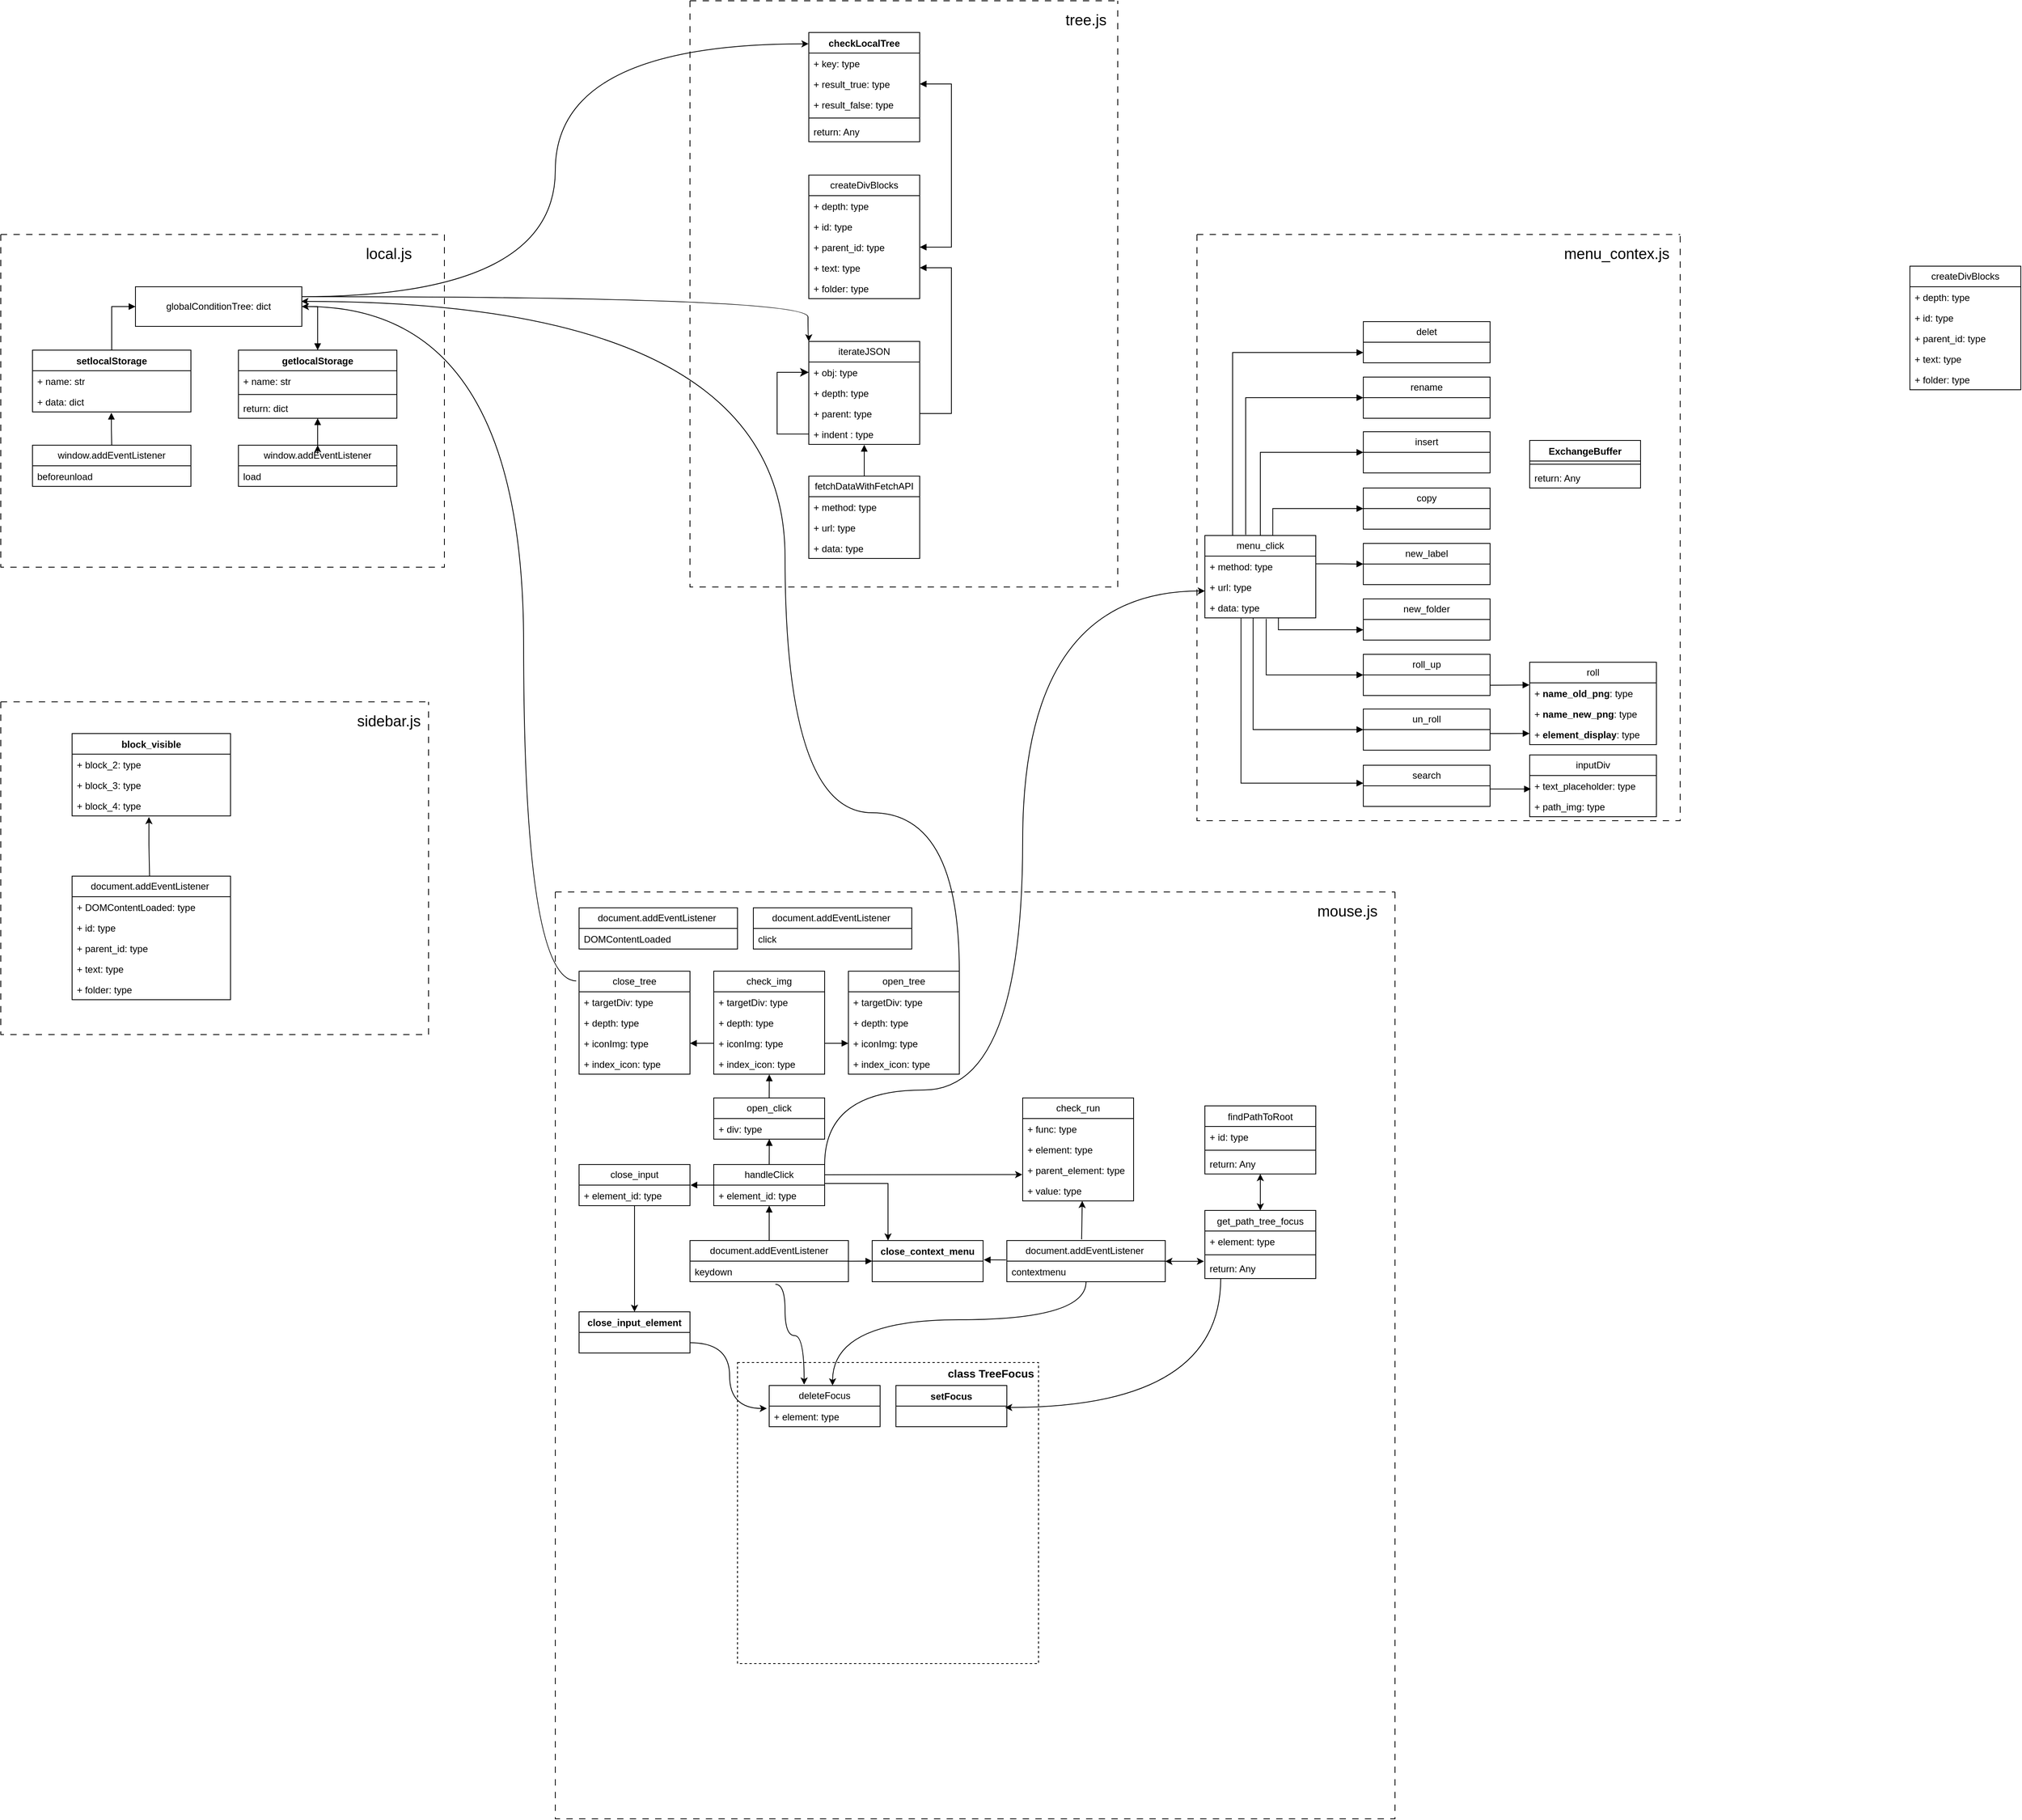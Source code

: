 <mxfile version="24.6.4" type="device">
  <diagram id="C5RBs43oDa-KdzZeNtuy" name="Page-1">
    <mxGraphModel dx="2043" dy="1851" grid="1" gridSize="10" guides="1" tooltips="1" connect="1" arrows="1" fold="1" page="1" pageScale="1" pageWidth="827" pageHeight="1169" math="0" shadow="0">
      <root>
        <mxCell id="WIyWlLk6GJQsqaUBKTNV-0" />
        <mxCell id="WIyWlLk6GJQsqaUBKTNV-1" parent="WIyWlLk6GJQsqaUBKTNV-0" />
        <mxCell id="FtbCnX3Roro6FYzfa0a7-4" value="createDivBlocks" style="swimlane;fontStyle=0;childLayout=stackLayout;horizontal=1;startSize=26;fillColor=none;horizontalStack=0;resizeParent=1;resizeParentMax=0;resizeLast=0;collapsible=1;marginBottom=0;whiteSpace=wrap;html=1;" vertex="1" parent="WIyWlLk6GJQsqaUBKTNV-1">
          <mxGeometry x="400" y="65" width="140" height="156" as="geometry" />
        </mxCell>
        <mxCell id="FtbCnX3Roro6FYzfa0a7-5" value="+&amp;nbsp;&lt;span style=&quot;text-align: center;&quot;&gt;depth&lt;/span&gt;: type" style="text;strokeColor=none;fillColor=none;align=left;verticalAlign=top;spacingLeft=4;spacingRight=4;overflow=hidden;rotatable=0;points=[[0,0.5],[1,0.5]];portConstraint=eastwest;whiteSpace=wrap;html=1;" vertex="1" parent="FtbCnX3Roro6FYzfa0a7-4">
          <mxGeometry y="26" width="140" height="26" as="geometry" />
        </mxCell>
        <mxCell id="FtbCnX3Roro6FYzfa0a7-6" value="+ id: type" style="text;strokeColor=none;fillColor=none;align=left;verticalAlign=top;spacingLeft=4;spacingRight=4;overflow=hidden;rotatable=0;points=[[0,0.5],[1,0.5]];portConstraint=eastwest;whiteSpace=wrap;html=1;" vertex="1" parent="FtbCnX3Roro6FYzfa0a7-4">
          <mxGeometry y="52" width="140" height="26" as="geometry" />
        </mxCell>
        <mxCell id="FtbCnX3Roro6FYzfa0a7-7" value="+&amp;nbsp;&lt;span style=&quot;text-align: center;&quot;&gt;parent_id&lt;/span&gt;: type" style="text;strokeColor=none;fillColor=none;align=left;verticalAlign=top;spacingLeft=4;spacingRight=4;overflow=hidden;rotatable=0;points=[[0,0.5],[1,0.5]];portConstraint=eastwest;whiteSpace=wrap;html=1;" vertex="1" parent="FtbCnX3Roro6FYzfa0a7-4">
          <mxGeometry y="78" width="140" height="26" as="geometry" />
        </mxCell>
        <mxCell id="FtbCnX3Roro6FYzfa0a7-8" value="+&amp;nbsp;&lt;span style=&quot;text-align: center;&quot;&gt;text&lt;/span&gt;: type" style="text;strokeColor=none;fillColor=none;align=left;verticalAlign=top;spacingLeft=4;spacingRight=4;overflow=hidden;rotatable=0;points=[[0,0.5],[1,0.5]];portConstraint=eastwest;whiteSpace=wrap;html=1;" vertex="1" parent="FtbCnX3Roro6FYzfa0a7-4">
          <mxGeometry y="104" width="140" height="26" as="geometry" />
        </mxCell>
        <mxCell id="FtbCnX3Roro6FYzfa0a7-9" value="+&amp;nbsp;&lt;span style=&quot;text-align: center;&quot;&gt;folder&lt;/span&gt;: type" style="text;strokeColor=none;fillColor=none;align=left;verticalAlign=top;spacingLeft=4;spacingRight=4;overflow=hidden;rotatable=0;points=[[0,0.5],[1,0.5]];portConstraint=eastwest;whiteSpace=wrap;html=1;" vertex="1" parent="FtbCnX3Roro6FYzfa0a7-4">
          <mxGeometry y="130" width="140" height="26" as="geometry" />
        </mxCell>
        <mxCell id="FtbCnX3Roro6FYzfa0a7-10" value="iterateJSON" style="swimlane;fontStyle=0;childLayout=stackLayout;horizontal=1;startSize=26;fillColor=none;horizontalStack=0;resizeParent=1;resizeParentMax=0;resizeLast=0;collapsible=1;marginBottom=0;whiteSpace=wrap;html=1;" vertex="1" parent="WIyWlLk6GJQsqaUBKTNV-1">
          <mxGeometry x="400" y="275" width="140" height="130" as="geometry" />
        </mxCell>
        <mxCell id="FtbCnX3Roro6FYzfa0a7-11" value="+&amp;nbsp;&lt;span style=&quot;text-align: center;&quot;&gt;obj&lt;/span&gt;: type" style="text;strokeColor=none;fillColor=none;align=left;verticalAlign=top;spacingLeft=4;spacingRight=4;overflow=hidden;rotatable=0;points=[[0,0.5],[1,0.5]];portConstraint=eastwest;whiteSpace=wrap;html=1;" vertex="1" parent="FtbCnX3Roro6FYzfa0a7-10">
          <mxGeometry y="26" width="140" height="26" as="geometry" />
        </mxCell>
        <mxCell id="FtbCnX3Roro6FYzfa0a7-12" value="+&amp;nbsp;&lt;span style=&quot;text-align: center;&quot;&gt;depth&lt;/span&gt;: type" style="text;strokeColor=none;fillColor=none;align=left;verticalAlign=top;spacingLeft=4;spacingRight=4;overflow=hidden;rotatable=0;points=[[0,0.5],[1,0.5]];portConstraint=eastwest;whiteSpace=wrap;html=1;" vertex="1" parent="FtbCnX3Roro6FYzfa0a7-10">
          <mxGeometry y="52" width="140" height="26" as="geometry" />
        </mxCell>
        <mxCell id="FtbCnX3Roro6FYzfa0a7-16" value="+&amp;nbsp;&lt;span style=&quot;text-align: center;&quot;&gt;parent&lt;/span&gt;: type" style="text;strokeColor=none;fillColor=none;align=left;verticalAlign=top;spacingLeft=4;spacingRight=4;overflow=hidden;rotatable=0;points=[[0,0.5],[1,0.5]];portConstraint=eastwest;whiteSpace=wrap;html=1;" vertex="1" parent="FtbCnX3Roro6FYzfa0a7-10">
          <mxGeometry y="78" width="140" height="26" as="geometry" />
        </mxCell>
        <mxCell id="FtbCnX3Roro6FYzfa0a7-13" value="+&amp;nbsp;&lt;span style=&quot;text-align: center;&quot;&gt;indent&amp;nbsp;&lt;/span&gt;: type" style="text;strokeColor=none;fillColor=none;align=left;verticalAlign=top;spacingLeft=4;spacingRight=4;overflow=hidden;rotatable=0;points=[[0,0.5],[1,0.5]];portConstraint=eastwest;whiteSpace=wrap;html=1;" vertex="1" parent="FtbCnX3Roro6FYzfa0a7-10">
          <mxGeometry y="104" width="140" height="26" as="geometry" />
        </mxCell>
        <mxCell id="FtbCnX3Roro6FYzfa0a7-17" value="fetchDataWithFetchAPI" style="swimlane;fontStyle=0;childLayout=stackLayout;horizontal=1;startSize=26;fillColor=none;horizontalStack=0;resizeParent=1;resizeParentMax=0;resizeLast=0;collapsible=1;marginBottom=0;whiteSpace=wrap;html=1;" vertex="1" parent="WIyWlLk6GJQsqaUBKTNV-1">
          <mxGeometry x="400" y="445" width="140" height="104" as="geometry" />
        </mxCell>
        <mxCell id="FtbCnX3Roro6FYzfa0a7-18" value="+&amp;nbsp;&lt;span style=&quot;text-align: center;&quot;&gt;method&lt;/span&gt;: type" style="text;strokeColor=none;fillColor=none;align=left;verticalAlign=top;spacingLeft=4;spacingRight=4;overflow=hidden;rotatable=0;points=[[0,0.5],[1,0.5]];portConstraint=eastwest;whiteSpace=wrap;html=1;" vertex="1" parent="FtbCnX3Roro6FYzfa0a7-17">
          <mxGeometry y="26" width="140" height="26" as="geometry" />
        </mxCell>
        <mxCell id="FtbCnX3Roro6FYzfa0a7-19" value="+&amp;nbsp;&lt;span style=&quot;text-align: center;&quot;&gt;url&lt;/span&gt;: type" style="text;strokeColor=none;fillColor=none;align=left;verticalAlign=top;spacingLeft=4;spacingRight=4;overflow=hidden;rotatable=0;points=[[0,0.5],[1,0.5]];portConstraint=eastwest;whiteSpace=wrap;html=1;" vertex="1" parent="FtbCnX3Roro6FYzfa0a7-17">
          <mxGeometry y="52" width="140" height="26" as="geometry" />
        </mxCell>
        <mxCell id="FtbCnX3Roro6FYzfa0a7-20" value="+&amp;nbsp;&lt;span style=&quot;text-align: center;&quot;&gt;data&lt;/span&gt;: type" style="text;strokeColor=none;fillColor=none;align=left;verticalAlign=top;spacingLeft=4;spacingRight=4;overflow=hidden;rotatable=0;points=[[0,0.5],[1,0.5]];portConstraint=eastwest;whiteSpace=wrap;html=1;" vertex="1" parent="FtbCnX3Roro6FYzfa0a7-17">
          <mxGeometry y="78" width="140" height="26" as="geometry" />
        </mxCell>
        <mxCell id="FtbCnX3Roro6FYzfa0a7-21" value="" style="endArrow=block;startArrow=block;endFill=1;startFill=1;html=1;rounded=0;entryX=1;entryY=0.5;entryDx=0;entryDy=0;edgeStyle=elbowEdgeStyle;elbow=vertical;" edge="1" parent="WIyWlLk6GJQsqaUBKTNV-1" source="FtbCnX3Roro6FYzfa0a7-28" target="FtbCnX3Roro6FYzfa0a7-7">
          <mxGeometry width="160" relative="1" as="geometry">
            <mxPoint x="420" y="225" as="sourcePoint" />
            <mxPoint x="580" y="225" as="targetPoint" />
            <Array as="points">
              <mxPoint x="580" y="236" />
            </Array>
          </mxGeometry>
        </mxCell>
        <mxCell id="FtbCnX3Roro6FYzfa0a7-23" value="checkLocalTree" style="swimlane;fontStyle=1;align=center;verticalAlign=top;childLayout=stackLayout;horizontal=1;startSize=26;horizontalStack=0;resizeParent=1;resizeParentMax=0;resizeLast=0;collapsible=1;marginBottom=0;whiteSpace=wrap;html=1;" vertex="1" parent="WIyWlLk6GJQsqaUBKTNV-1">
          <mxGeometry x="400" y="-115" width="140" height="138" as="geometry" />
        </mxCell>
        <mxCell id="FtbCnX3Roro6FYzfa0a7-27" value="+ key: type" style="text;strokeColor=none;fillColor=none;align=left;verticalAlign=top;spacingLeft=4;spacingRight=4;overflow=hidden;rotatable=0;points=[[0,0.5],[1,0.5]];portConstraint=eastwest;whiteSpace=wrap;html=1;" vertex="1" parent="FtbCnX3Roro6FYzfa0a7-23">
          <mxGeometry y="26" width="140" height="26" as="geometry" />
        </mxCell>
        <mxCell id="FtbCnX3Roro6FYzfa0a7-28" value="+ result_true: type" style="text;strokeColor=none;fillColor=none;align=left;verticalAlign=top;spacingLeft=4;spacingRight=4;overflow=hidden;rotatable=0;points=[[0,0.5],[1,0.5]];portConstraint=eastwest;whiteSpace=wrap;html=1;" vertex="1" parent="FtbCnX3Roro6FYzfa0a7-23">
          <mxGeometry y="52" width="140" height="26" as="geometry" />
        </mxCell>
        <mxCell id="FtbCnX3Roro6FYzfa0a7-24" value="+ result_false: type" style="text;strokeColor=none;fillColor=none;align=left;verticalAlign=top;spacingLeft=4;spacingRight=4;overflow=hidden;rotatable=0;points=[[0,0.5],[1,0.5]];portConstraint=eastwest;whiteSpace=wrap;html=1;" vertex="1" parent="FtbCnX3Roro6FYzfa0a7-23">
          <mxGeometry y="78" width="140" height="26" as="geometry" />
        </mxCell>
        <mxCell id="FtbCnX3Roro6FYzfa0a7-25" value="" style="line;strokeWidth=1;fillColor=none;align=left;verticalAlign=middle;spacingTop=-1;spacingLeft=3;spacingRight=3;rotatable=0;labelPosition=right;points=[];portConstraint=eastwest;strokeColor=inherit;" vertex="1" parent="FtbCnX3Roro6FYzfa0a7-23">
          <mxGeometry y="104" width="140" height="8" as="geometry" />
        </mxCell>
        <mxCell id="FtbCnX3Roro6FYzfa0a7-26" value="return: Any" style="text;strokeColor=none;fillColor=none;align=left;verticalAlign=top;spacingLeft=4;spacingRight=4;overflow=hidden;rotatable=0;points=[[0,0.5],[1,0.5]];portConstraint=eastwest;whiteSpace=wrap;html=1;" vertex="1" parent="FtbCnX3Roro6FYzfa0a7-23">
          <mxGeometry y="112" width="140" height="26" as="geometry" />
        </mxCell>
        <mxCell id="FtbCnX3Roro6FYzfa0a7-29" value="" style="edgeStyle=elbowEdgeStyle;elbow=horizontal;endArrow=classic;html=1;curved=0;rounded=0;endSize=8;startSize=8;exitX=0.394;exitY=1.071;exitDx=0;exitDy=0;exitPerimeter=0;entryX=0;entryY=0.5;entryDx=0;entryDy=0;" edge="1" parent="WIyWlLk6GJQsqaUBKTNV-1" target="FtbCnX3Roro6FYzfa0a7-11">
          <mxGeometry width="50" height="50" relative="1" as="geometry">
            <mxPoint x="400.0" y="391.846" as="sourcePoint" />
            <mxPoint x="344.84" y="325" as="targetPoint" />
            <Array as="points">
              <mxPoint x="360" y="355" />
            </Array>
          </mxGeometry>
        </mxCell>
        <mxCell id="FtbCnX3Roro6FYzfa0a7-30" value="" style="endArrow=block;endFill=1;html=1;edgeStyle=orthogonalEdgeStyle;align=left;verticalAlign=top;rounded=0;exitX=1;exitY=0.5;exitDx=0;exitDy=0;" edge="1" parent="WIyWlLk6GJQsqaUBKTNV-1" source="FtbCnX3Roro6FYzfa0a7-16" target="FtbCnX3Roro6FYzfa0a7-8">
          <mxGeometry x="-1" relative="1" as="geometry">
            <mxPoint x="570" y="355" as="sourcePoint" />
            <mxPoint x="730" y="355" as="targetPoint" />
            <Array as="points">
              <mxPoint x="580" y="366" />
              <mxPoint x="580" y="182" />
            </Array>
          </mxGeometry>
        </mxCell>
        <mxCell id="FtbCnX3Roro6FYzfa0a7-33" value="" style="endArrow=block;endFill=1;html=1;edgeStyle=orthogonalEdgeStyle;align=left;verticalAlign=top;rounded=0;entryX=0.5;entryY=1.02;entryDx=0;entryDy=0;entryPerimeter=0;exitX=0.5;exitY=0;exitDx=0;exitDy=0;" edge="1" parent="WIyWlLk6GJQsqaUBKTNV-1" source="FtbCnX3Roro6FYzfa0a7-17" target="FtbCnX3Roro6FYzfa0a7-13">
          <mxGeometry x="-1" relative="1" as="geometry">
            <mxPoint x="470" y="485" as="sourcePoint" />
            <mxPoint x="465.66" y="425.05" as="targetPoint" />
            <Array as="points" />
          </mxGeometry>
        </mxCell>
        <mxCell id="FtbCnX3Roro6FYzfa0a7-37" value="" style="swimlane;startSize=0;dashed=1;dashPattern=8 8;" vertex="1" parent="WIyWlLk6GJQsqaUBKTNV-1">
          <mxGeometry x="250" y="-155" width="540" height="740" as="geometry" />
        </mxCell>
        <mxCell id="FtbCnX3Roro6FYzfa0a7-39" value="&lt;font style=&quot;font-size: 19px;&quot;&gt;tree.js&lt;/font&gt;" style="text;html=1;align=center;verticalAlign=middle;whiteSpace=wrap;rounded=0;" vertex="1" parent="FtbCnX3Roro6FYzfa0a7-37">
          <mxGeometry x="470" y="10" width="60" height="30" as="geometry" />
        </mxCell>
        <mxCell id="FtbCnX3Roro6FYzfa0a7-92" value="" style="swimlane;startSize=0;dashed=1;dashPattern=8 8;" vertex="1" parent="WIyWlLk6GJQsqaUBKTNV-1">
          <mxGeometry x="-620" y="140" width="560" height="420" as="geometry" />
        </mxCell>
        <mxCell id="FtbCnX3Roro6FYzfa0a7-93" value="&lt;font style=&quot;font-size: 19px;&quot;&gt;local.js&lt;/font&gt;" style="text;html=1;align=center;verticalAlign=middle;whiteSpace=wrap;rounded=0;" vertex="1" parent="FtbCnX3Roro6FYzfa0a7-92">
          <mxGeometry x="450" y="10" width="80" height="30" as="geometry" />
        </mxCell>
        <mxCell id="FtbCnX3Roro6FYzfa0a7-121" value="window.addEventListener" style="swimlane;fontStyle=0;childLayout=stackLayout;horizontal=1;startSize=26;fillColor=none;horizontalStack=0;resizeParent=1;resizeParentMax=0;resizeLast=0;collapsible=1;marginBottom=0;whiteSpace=wrap;html=1;" vertex="1" parent="FtbCnX3Roro6FYzfa0a7-92">
          <mxGeometry x="40" y="266" width="200" height="52" as="geometry" />
        </mxCell>
        <mxCell id="FtbCnX3Roro6FYzfa0a7-122" value="&lt;div style=&quot;text-align: center;&quot;&gt;beforeunload&lt;br&gt;&lt;/div&gt;" style="text;strokeColor=none;fillColor=none;align=left;verticalAlign=top;spacingLeft=4;spacingRight=4;overflow=hidden;rotatable=0;points=[[0,0.5],[1,0.5]];portConstraint=eastwest;whiteSpace=wrap;html=1;" vertex="1" parent="FtbCnX3Roro6FYzfa0a7-121">
          <mxGeometry y="26" width="200" height="26" as="geometry" />
        </mxCell>
        <mxCell id="FtbCnX3Roro6FYzfa0a7-127" value="getlocalStorage" style="swimlane;fontStyle=1;align=center;verticalAlign=top;childLayout=stackLayout;horizontal=1;startSize=26;horizontalStack=0;resizeParent=1;resizeParentMax=0;resizeLast=0;collapsible=1;marginBottom=0;whiteSpace=wrap;html=1;" vertex="1" parent="FtbCnX3Roro6FYzfa0a7-92">
          <mxGeometry x="300" y="146" width="200" height="86" as="geometry" />
        </mxCell>
        <mxCell id="FtbCnX3Roro6FYzfa0a7-128" value="+ name: str" style="text;strokeColor=none;fillColor=none;align=left;verticalAlign=top;spacingLeft=4;spacingRight=4;overflow=hidden;rotatable=0;points=[[0,0.5],[1,0.5]];portConstraint=eastwest;whiteSpace=wrap;html=1;" vertex="1" parent="FtbCnX3Roro6FYzfa0a7-127">
          <mxGeometry y="26" width="200" height="26" as="geometry" />
        </mxCell>
        <mxCell id="FtbCnX3Roro6FYzfa0a7-129" value="" style="line;strokeWidth=1;fillColor=none;align=left;verticalAlign=middle;spacingTop=-1;spacingLeft=3;spacingRight=3;rotatable=0;labelPosition=right;points=[];portConstraint=eastwest;strokeColor=inherit;" vertex="1" parent="FtbCnX3Roro6FYzfa0a7-127">
          <mxGeometry y="52" width="200" height="8" as="geometry" />
        </mxCell>
        <mxCell id="FtbCnX3Roro6FYzfa0a7-130" value="return: dict" style="text;strokeColor=none;fillColor=none;align=left;verticalAlign=top;spacingLeft=4;spacingRight=4;overflow=hidden;rotatable=0;points=[[0,0.5],[1,0.5]];portConstraint=eastwest;whiteSpace=wrap;html=1;" vertex="1" parent="FtbCnX3Roro6FYzfa0a7-127">
          <mxGeometry y="60" width="200" height="26" as="geometry" />
        </mxCell>
        <mxCell id="FtbCnX3Roro6FYzfa0a7-67" value="window.addEventListener" style="swimlane;fontStyle=0;childLayout=stackLayout;horizontal=1;startSize=26;fillColor=none;horizontalStack=0;resizeParent=1;resizeParentMax=0;resizeLast=0;collapsible=1;marginBottom=0;whiteSpace=wrap;html=1;" vertex="1" parent="FtbCnX3Roro6FYzfa0a7-92">
          <mxGeometry x="300" y="266" width="200" height="52" as="geometry" />
        </mxCell>
        <mxCell id="FtbCnX3Roro6FYzfa0a7-68" value="&lt;div style=&quot;text-align: center;&quot;&gt;load&lt;br&gt;&lt;/div&gt;" style="text;strokeColor=none;fillColor=none;align=left;verticalAlign=top;spacingLeft=4;spacingRight=4;overflow=hidden;rotatable=0;points=[[0,0.5],[1,0.5]];portConstraint=eastwest;whiteSpace=wrap;html=1;" vertex="1" parent="FtbCnX3Roro6FYzfa0a7-67">
          <mxGeometry y="26" width="200" height="26" as="geometry" />
        </mxCell>
        <mxCell id="FtbCnX3Roro6FYzfa0a7-83" value="setlocalStorage" style="swimlane;fontStyle=1;align=center;verticalAlign=top;childLayout=stackLayout;horizontal=1;startSize=26;horizontalStack=0;resizeParent=1;resizeParentMax=0;resizeLast=0;collapsible=1;marginBottom=0;whiteSpace=wrap;html=1;" vertex="1" parent="FtbCnX3Roro6FYzfa0a7-92">
          <mxGeometry x="40" y="146" width="200" height="78" as="geometry" />
        </mxCell>
        <mxCell id="FtbCnX3Roro6FYzfa0a7-84" value="+ name: str" style="text;strokeColor=none;fillColor=none;align=left;verticalAlign=top;spacingLeft=4;spacingRight=4;overflow=hidden;rotatable=0;points=[[0,0.5],[1,0.5]];portConstraint=eastwest;whiteSpace=wrap;html=1;" vertex="1" parent="FtbCnX3Roro6FYzfa0a7-83">
          <mxGeometry y="26" width="200" height="26" as="geometry" />
        </mxCell>
        <mxCell id="FtbCnX3Roro6FYzfa0a7-85" value="+ data: dict" style="text;strokeColor=none;fillColor=none;align=left;verticalAlign=top;spacingLeft=4;spacingRight=4;overflow=hidden;rotatable=0;points=[[0,0.5],[1,0.5]];portConstraint=eastwest;whiteSpace=wrap;html=1;" vertex="1" parent="FtbCnX3Roro6FYzfa0a7-83">
          <mxGeometry y="52" width="200" height="26" as="geometry" />
        </mxCell>
        <mxCell id="FtbCnX3Roro6FYzfa0a7-82" value="" style="endArrow=none;startArrow=block;endFill=0;startFill=1;html=1;rounded=0;edgeStyle=elbowEdgeStyle;elbow=vertical;entryX=0.5;entryY=0;entryDx=0;entryDy=0;exitX=0.498;exitY=1.038;exitDx=0;exitDy=0;exitPerimeter=0;" edge="1" parent="FtbCnX3Roro6FYzfa0a7-92" source="FtbCnX3Roro6FYzfa0a7-85" target="FtbCnX3Roro6FYzfa0a7-121">
          <mxGeometry width="160" relative="1" as="geometry">
            <mxPoint x="120" y="406" as="sourcePoint" />
            <mxPoint x="240" y="311.0" as="targetPoint" />
            <Array as="points">
              <mxPoint x="180" y="246" />
            </Array>
          </mxGeometry>
        </mxCell>
        <mxCell id="FtbCnX3Roro6FYzfa0a7-131" value="" style="endArrow=classic;startArrow=block;endFill=1;startFill=1;html=1;rounded=0;edgeStyle=elbowEdgeStyle;elbow=vertical;entryX=0.5;entryY=0;entryDx=0;entryDy=0;exitX=0.5;exitY=0.999;exitDx=0;exitDy=0;exitPerimeter=0;" edge="1" parent="FtbCnX3Roro6FYzfa0a7-92" source="FtbCnX3Roro6FYzfa0a7-130" target="FtbCnX3Roro6FYzfa0a7-67">
          <mxGeometry width="160" relative="1" as="geometry">
            <mxPoint x="400" y="256" as="sourcePoint" />
            <mxPoint x="400" y="316" as="targetPoint" />
            <Array as="points">
              <mxPoint x="399.77" y="277" />
            </Array>
          </mxGeometry>
        </mxCell>
        <mxCell id="FtbCnX3Roro6FYzfa0a7-134" value="globalСonditionTree: dict" style="html=1;whiteSpace=wrap;" vertex="1" parent="FtbCnX3Roro6FYzfa0a7-92">
          <mxGeometry x="170" y="66" width="210" height="50" as="geometry" />
        </mxCell>
        <mxCell id="FtbCnX3Roro6FYzfa0a7-136" value="" style="endArrow=none;startArrow=block;endFill=0;startFill=1;html=1;rounded=0;edgeStyle=elbowEdgeStyle;elbow=vertical;exitX=0;exitY=0.5;exitDx=0;exitDy=0;entryX=0.5;entryY=0;entryDx=0;entryDy=0;" edge="1" parent="FtbCnX3Roro6FYzfa0a7-92" source="FtbCnX3Roro6FYzfa0a7-134" target="FtbCnX3Roro6FYzfa0a7-83">
          <mxGeometry width="160" relative="1" as="geometry">
            <mxPoint x="260.0" y="117.1" as="sourcePoint" />
            <mxPoint x="260.43" y="149" as="targetPoint" />
            <Array as="points">
              <mxPoint x="160" y="91" />
            </Array>
          </mxGeometry>
        </mxCell>
        <mxCell id="FtbCnX3Roro6FYzfa0a7-137" value="" style="endArrow=none;startArrow=block;endFill=0;startFill=1;html=1;rounded=0;edgeStyle=elbowEdgeStyle;elbow=vertical;exitX=0.5;exitY=0;exitDx=0;exitDy=0;entryX=1;entryY=0.5;entryDx=0;entryDy=0;" edge="1" parent="FtbCnX3Roro6FYzfa0a7-92" source="FtbCnX3Roro6FYzfa0a7-127" target="FtbCnX3Roro6FYzfa0a7-134">
          <mxGeometry width="160" relative="1" as="geometry">
            <mxPoint x="270.0" y="127.1" as="sourcePoint" />
            <mxPoint x="186" y="157" as="targetPoint" />
            <Array as="points">
              <mxPoint x="390" y="91" />
            </Array>
          </mxGeometry>
        </mxCell>
        <mxCell id="FtbCnX3Roro6FYzfa0a7-108" value="document.addEventListener&amp;nbsp;" style="swimlane;fontStyle=0;childLayout=stackLayout;horizontal=1;startSize=26;fillColor=none;horizontalStack=0;resizeParent=1;resizeParentMax=0;resizeLast=0;collapsible=1;marginBottom=0;whiteSpace=wrap;html=1;" vertex="1" parent="WIyWlLk6GJQsqaUBKTNV-1">
          <mxGeometry x="-530" y="950" width="200" height="156" as="geometry" />
        </mxCell>
        <mxCell id="FtbCnX3Roro6FYzfa0a7-109" value="&lt;div style=&quot;text-align: center;&quot;&gt;&lt;span style=&quot;background-color: initial;&quot;&gt;+ &lt;/span&gt;&lt;span style=&quot;background-color: initial;&quot;&gt;DOMContentLoaded&lt;/span&gt;&lt;span style=&quot;background-color: initial;&quot;&gt;: type&lt;/span&gt;&lt;/div&gt;" style="text;strokeColor=none;fillColor=none;align=left;verticalAlign=top;spacingLeft=4;spacingRight=4;overflow=hidden;rotatable=0;points=[[0,0.5],[1,0.5]];portConstraint=eastwest;whiteSpace=wrap;html=1;" vertex="1" parent="FtbCnX3Roro6FYzfa0a7-108">
          <mxGeometry y="26" width="200" height="26" as="geometry" />
        </mxCell>
        <mxCell id="FtbCnX3Roro6FYzfa0a7-110" value="+ id: type" style="text;strokeColor=none;fillColor=none;align=left;verticalAlign=top;spacingLeft=4;spacingRight=4;overflow=hidden;rotatable=0;points=[[0,0.5],[1,0.5]];portConstraint=eastwest;whiteSpace=wrap;html=1;" vertex="1" parent="FtbCnX3Roro6FYzfa0a7-108">
          <mxGeometry y="52" width="200" height="26" as="geometry" />
        </mxCell>
        <mxCell id="FtbCnX3Roro6FYzfa0a7-111" value="+&amp;nbsp;&lt;span style=&quot;text-align: center;&quot;&gt;parent_id&lt;/span&gt;: type" style="text;strokeColor=none;fillColor=none;align=left;verticalAlign=top;spacingLeft=4;spacingRight=4;overflow=hidden;rotatable=0;points=[[0,0.5],[1,0.5]];portConstraint=eastwest;whiteSpace=wrap;html=1;" vertex="1" parent="FtbCnX3Roro6FYzfa0a7-108">
          <mxGeometry y="78" width="200" height="26" as="geometry" />
        </mxCell>
        <mxCell id="FtbCnX3Roro6FYzfa0a7-112" value="+&amp;nbsp;&lt;span style=&quot;text-align: center;&quot;&gt;text&lt;/span&gt;: type" style="text;strokeColor=none;fillColor=none;align=left;verticalAlign=top;spacingLeft=4;spacingRight=4;overflow=hidden;rotatable=0;points=[[0,0.5],[1,0.5]];portConstraint=eastwest;whiteSpace=wrap;html=1;" vertex="1" parent="FtbCnX3Roro6FYzfa0a7-108">
          <mxGeometry y="104" width="200" height="26" as="geometry" />
        </mxCell>
        <mxCell id="FtbCnX3Roro6FYzfa0a7-113" value="+&amp;nbsp;&lt;span style=&quot;text-align: center;&quot;&gt;folder&lt;/span&gt;: type" style="text;strokeColor=none;fillColor=none;align=left;verticalAlign=top;spacingLeft=4;spacingRight=4;overflow=hidden;rotatable=0;points=[[0,0.5],[1,0.5]];portConstraint=eastwest;whiteSpace=wrap;html=1;" vertex="1" parent="FtbCnX3Roro6FYzfa0a7-108">
          <mxGeometry y="130" width="200" height="26" as="geometry" />
        </mxCell>
        <mxCell id="FtbCnX3Roro6FYzfa0a7-114" value="" style="endArrow=none;startArrow=classic;endFill=0;startFill=1;html=1;rounded=0;entryX=0.489;entryY=0.001;entryDx=0;entryDy=0;edgeStyle=elbowEdgeStyle;elbow=vertical;entryPerimeter=0;exitX=0.485;exitY=1.054;exitDx=0;exitDy=0;exitPerimeter=0;" edge="1" parent="WIyWlLk6GJQsqaUBKTNV-1" source="FtbCnX3Roro6FYzfa0a7-118" target="FtbCnX3Roro6FYzfa0a7-108">
          <mxGeometry width="160" relative="1" as="geometry">
            <mxPoint x="-450" y="1110" as="sourcePoint" />
            <mxPoint x="-290" y="1110" as="targetPoint" />
            <Array as="points">
              <mxPoint x="-430" y="910" />
            </Array>
          </mxGeometry>
        </mxCell>
        <mxCell id="FtbCnX3Roro6FYzfa0a7-115" value="block_visible" style="swimlane;fontStyle=1;align=center;verticalAlign=top;childLayout=stackLayout;horizontal=1;startSize=26;horizontalStack=0;resizeParent=1;resizeParentMax=0;resizeLast=0;collapsible=1;marginBottom=0;whiteSpace=wrap;html=1;" vertex="1" parent="WIyWlLk6GJQsqaUBKTNV-1">
          <mxGeometry x="-530" y="770" width="200" height="104" as="geometry" />
        </mxCell>
        <mxCell id="FtbCnX3Roro6FYzfa0a7-116" value="+ block_2: type" style="text;strokeColor=none;fillColor=none;align=left;verticalAlign=top;spacingLeft=4;spacingRight=4;overflow=hidden;rotatable=0;points=[[0,0.5],[1,0.5]];portConstraint=eastwest;whiteSpace=wrap;html=1;" vertex="1" parent="FtbCnX3Roro6FYzfa0a7-115">
          <mxGeometry y="26" width="200" height="26" as="geometry" />
        </mxCell>
        <mxCell id="FtbCnX3Roro6FYzfa0a7-117" value="+ block_3: type" style="text;strokeColor=none;fillColor=none;align=left;verticalAlign=top;spacingLeft=4;spacingRight=4;overflow=hidden;rotatable=0;points=[[0,0.5],[1,0.5]];portConstraint=eastwest;whiteSpace=wrap;html=1;" vertex="1" parent="FtbCnX3Roro6FYzfa0a7-115">
          <mxGeometry y="52" width="200" height="26" as="geometry" />
        </mxCell>
        <mxCell id="FtbCnX3Roro6FYzfa0a7-118" value="+ block_4: type" style="text;strokeColor=none;fillColor=none;align=left;verticalAlign=top;spacingLeft=4;spacingRight=4;overflow=hidden;rotatable=0;points=[[0,0.5],[1,0.5]];portConstraint=eastwest;whiteSpace=wrap;html=1;" vertex="1" parent="FtbCnX3Roro6FYzfa0a7-115">
          <mxGeometry y="78" width="200" height="26" as="geometry" />
        </mxCell>
        <mxCell id="FtbCnX3Roro6FYzfa0a7-119" value="" style="swimlane;startSize=0;dashed=1;dashPattern=8 8;" vertex="1" parent="WIyWlLk6GJQsqaUBKTNV-1">
          <mxGeometry x="-620" y="730" width="540" height="420" as="geometry" />
        </mxCell>
        <mxCell id="FtbCnX3Roro6FYzfa0a7-120" value="&lt;span style=&quot;font-size: 19px;&quot;&gt;sidebar.js&lt;/span&gt;" style="text;html=1;align=center;verticalAlign=middle;whiteSpace=wrap;rounded=0;" vertex="1" parent="FtbCnX3Roro6FYzfa0a7-119">
          <mxGeometry x="450" y="10" width="80" height="30" as="geometry" />
        </mxCell>
        <mxCell id="FtbCnX3Roro6FYzfa0a7-219" value="" style="swimlane;startSize=0;dashed=1;dashPattern=8 8;" vertex="1" parent="WIyWlLk6GJQsqaUBKTNV-1">
          <mxGeometry x="890" y="140" width="610" height="740" as="geometry" />
        </mxCell>
        <mxCell id="FtbCnX3Roro6FYzfa0a7-220" value="&lt;font style=&quot;font-size: 19px;&quot;&gt;menu_contex.js&lt;/font&gt;" style="text;html=1;align=center;verticalAlign=middle;whiteSpace=wrap;rounded=0;" vertex="1" parent="FtbCnX3Roro6FYzfa0a7-219">
          <mxGeometry x="460" y="10" width="140" height="30" as="geometry" />
        </mxCell>
        <mxCell id="FtbCnX3Roro6FYzfa0a7-205" value="menu_click" style="swimlane;fontStyle=0;childLayout=stackLayout;horizontal=1;startSize=26;fillColor=none;horizontalStack=0;resizeParent=1;resizeParentMax=0;resizeLast=0;collapsible=1;marginBottom=0;whiteSpace=wrap;html=1;" vertex="1" parent="FtbCnX3Roro6FYzfa0a7-219">
          <mxGeometry x="10" y="380" width="140" height="104" as="geometry" />
        </mxCell>
        <mxCell id="FtbCnX3Roro6FYzfa0a7-206" value="+&amp;nbsp;&lt;span style=&quot;text-align: center;&quot;&gt;method&lt;/span&gt;: type" style="text;strokeColor=none;fillColor=none;align=left;verticalAlign=top;spacingLeft=4;spacingRight=4;overflow=hidden;rotatable=0;points=[[0,0.5],[1,0.5]];portConstraint=eastwest;whiteSpace=wrap;html=1;" vertex="1" parent="FtbCnX3Roro6FYzfa0a7-205">
          <mxGeometry y="26" width="140" height="26" as="geometry" />
        </mxCell>
        <mxCell id="FtbCnX3Roro6FYzfa0a7-207" value="+&amp;nbsp;&lt;span style=&quot;text-align: center;&quot;&gt;url&lt;/span&gt;: type" style="text;strokeColor=none;fillColor=none;align=left;verticalAlign=top;spacingLeft=4;spacingRight=4;overflow=hidden;rotatable=0;points=[[0,0.5],[1,0.5]];portConstraint=eastwest;whiteSpace=wrap;html=1;" vertex="1" parent="FtbCnX3Roro6FYzfa0a7-205">
          <mxGeometry y="52" width="140" height="26" as="geometry" />
        </mxCell>
        <mxCell id="FtbCnX3Roro6FYzfa0a7-208" value="+&amp;nbsp;&lt;span style=&quot;text-align: center;&quot;&gt;data&lt;/span&gt;: type" style="text;strokeColor=none;fillColor=none;align=left;verticalAlign=top;spacingLeft=4;spacingRight=4;overflow=hidden;rotatable=0;points=[[0,0.5],[1,0.5]];portConstraint=eastwest;whiteSpace=wrap;html=1;" vertex="1" parent="FtbCnX3Roro6FYzfa0a7-205">
          <mxGeometry y="78" width="140" height="26" as="geometry" />
        </mxCell>
        <mxCell id="FtbCnX3Roro6FYzfa0a7-200" value="search" style="swimlane;fontStyle=0;childLayout=stackLayout;horizontal=1;startSize=26;fillColor=none;horizontalStack=0;resizeParent=1;resizeParentMax=0;resizeLast=0;collapsible=1;marginBottom=0;whiteSpace=wrap;html=1;" vertex="1" parent="FtbCnX3Roro6FYzfa0a7-219">
          <mxGeometry x="210" y="670" width="160" height="52" as="geometry" />
        </mxCell>
        <mxCell id="FtbCnX3Roro6FYzfa0a7-237" value="un_roll" style="swimlane;fontStyle=0;childLayout=stackLayout;horizontal=1;startSize=26;fillColor=none;horizontalStack=0;resizeParent=1;resizeParentMax=0;resizeLast=0;collapsible=1;marginBottom=0;whiteSpace=wrap;html=1;" vertex="1" parent="FtbCnX3Roro6FYzfa0a7-219">
          <mxGeometry x="210" y="599" width="160" height="52" as="geometry" />
        </mxCell>
        <mxCell id="FtbCnX3Roro6FYzfa0a7-236" value="roll_up" style="swimlane;fontStyle=0;childLayout=stackLayout;horizontal=1;startSize=26;fillColor=none;horizontalStack=0;resizeParent=1;resizeParentMax=0;resizeLast=0;collapsible=1;marginBottom=0;whiteSpace=wrap;html=1;" vertex="1" parent="FtbCnX3Roro6FYzfa0a7-219">
          <mxGeometry x="210" y="530" width="160" height="52" as="geometry" />
        </mxCell>
        <mxCell id="FtbCnX3Roro6FYzfa0a7-252" value="new_folder" style="swimlane;fontStyle=0;childLayout=stackLayout;horizontal=1;startSize=26;fillColor=none;horizontalStack=0;resizeParent=1;resizeParentMax=0;resizeLast=0;collapsible=1;marginBottom=0;whiteSpace=wrap;html=1;" vertex="1" parent="FtbCnX3Roro6FYzfa0a7-219">
          <mxGeometry x="210" y="460" width="160" height="52" as="geometry" />
        </mxCell>
        <mxCell id="FtbCnX3Roro6FYzfa0a7-253" value="new_label" style="swimlane;fontStyle=0;childLayout=stackLayout;horizontal=1;startSize=26;fillColor=none;horizontalStack=0;resizeParent=1;resizeParentMax=0;resizeLast=0;collapsible=1;marginBottom=0;whiteSpace=wrap;html=1;" vertex="1" parent="FtbCnX3Roro6FYzfa0a7-219">
          <mxGeometry x="210" y="390" width="160" height="52" as="geometry" />
        </mxCell>
        <mxCell id="FtbCnX3Roro6FYzfa0a7-254" value="delet" style="swimlane;fontStyle=0;childLayout=stackLayout;horizontal=1;startSize=26;fillColor=none;horizontalStack=0;resizeParent=1;resizeParentMax=0;resizeLast=0;collapsible=1;marginBottom=0;whiteSpace=wrap;html=1;" vertex="1" parent="FtbCnX3Roro6FYzfa0a7-219">
          <mxGeometry x="210" y="110" width="160" height="52" as="geometry" />
        </mxCell>
        <mxCell id="FtbCnX3Roro6FYzfa0a7-255" value="rename" style="swimlane;fontStyle=0;childLayout=stackLayout;horizontal=1;startSize=26;fillColor=none;horizontalStack=0;resizeParent=1;resizeParentMax=0;resizeLast=0;collapsible=1;marginBottom=0;whiteSpace=wrap;html=1;" vertex="1" parent="FtbCnX3Roro6FYzfa0a7-219">
          <mxGeometry x="210" y="180" width="160" height="52" as="geometry" />
        </mxCell>
        <mxCell id="FtbCnX3Roro6FYzfa0a7-256" value="insert" style="swimlane;fontStyle=0;childLayout=stackLayout;horizontal=1;startSize=26;fillColor=none;horizontalStack=0;resizeParent=1;resizeParentMax=0;resizeLast=0;collapsible=1;marginBottom=0;whiteSpace=wrap;html=1;" vertex="1" parent="FtbCnX3Roro6FYzfa0a7-219">
          <mxGeometry x="210" y="249" width="160" height="52" as="geometry" />
        </mxCell>
        <mxCell id="FtbCnX3Roro6FYzfa0a7-257" value="copy" style="swimlane;fontStyle=0;childLayout=stackLayout;horizontal=1;startSize=26;fillColor=none;horizontalStack=0;resizeParent=1;resizeParentMax=0;resizeLast=0;collapsible=1;marginBottom=0;whiteSpace=wrap;html=1;" vertex="1" parent="FtbCnX3Roro6FYzfa0a7-219">
          <mxGeometry x="210" y="320" width="160" height="52" as="geometry" />
        </mxCell>
        <mxCell id="FtbCnX3Roro6FYzfa0a7-228" value="roll" style="swimlane;fontStyle=0;childLayout=stackLayout;horizontal=1;startSize=26;fillColor=none;horizontalStack=0;resizeParent=1;resizeParentMax=0;resizeLast=0;collapsible=1;marginBottom=0;whiteSpace=wrap;html=1;" vertex="1" parent="FtbCnX3Roro6FYzfa0a7-219">
          <mxGeometry x="420" y="540" width="160" height="104" as="geometry" />
        </mxCell>
        <mxCell id="FtbCnX3Roro6FYzfa0a7-229" value="+&amp;nbsp;&lt;span style=&quot;font-weight: 700; text-align: center; text-wrap: nowrap;&quot;&gt;name_old_png&lt;/span&gt;: type" style="text;strokeColor=none;fillColor=none;align=left;verticalAlign=top;spacingLeft=4;spacingRight=4;overflow=hidden;rotatable=0;points=[[0,0.5],[1,0.5]];portConstraint=eastwest;whiteSpace=wrap;html=1;" vertex="1" parent="FtbCnX3Roro6FYzfa0a7-228">
          <mxGeometry y="26" width="160" height="26" as="geometry" />
        </mxCell>
        <mxCell id="FtbCnX3Roro6FYzfa0a7-230" value="+&amp;nbsp;&lt;span style=&quot;font-weight: 700; text-align: center; text-wrap: nowrap;&quot;&gt;name_new_png&lt;/span&gt;: type" style="text;strokeColor=none;fillColor=none;align=left;verticalAlign=top;spacingLeft=4;spacingRight=4;overflow=hidden;rotatable=0;points=[[0,0.5],[1,0.5]];portConstraint=eastwest;whiteSpace=wrap;html=1;" vertex="1" parent="FtbCnX3Roro6FYzfa0a7-228">
          <mxGeometry y="52" width="160" height="26" as="geometry" />
        </mxCell>
        <mxCell id="FtbCnX3Roro6FYzfa0a7-231" value="+&amp;nbsp;&lt;span style=&quot;font-weight: 700; text-align: center; text-wrap: nowrap;&quot;&gt;element_display&lt;/span&gt;: type" style="text;strokeColor=none;fillColor=none;align=left;verticalAlign=top;spacingLeft=4;spacingRight=4;overflow=hidden;rotatable=0;points=[[0,0.5],[1,0.5]];portConstraint=eastwest;whiteSpace=wrap;html=1;" vertex="1" parent="FtbCnX3Roro6FYzfa0a7-228">
          <mxGeometry y="78" width="160" height="26" as="geometry" />
        </mxCell>
        <mxCell id="FtbCnX3Roro6FYzfa0a7-258" value="" style="endArrow=block;startArrow=none;endFill=1;startFill=0;html=1;rounded=0;entryX=-0.001;entryY=0.457;entryDx=0;entryDy=0;entryPerimeter=0;" edge="1" parent="FtbCnX3Roro6FYzfa0a7-219" target="FtbCnX3Roro6FYzfa0a7-231">
          <mxGeometry width="160" relative="1" as="geometry">
            <mxPoint x="370" y="630" as="sourcePoint" />
            <mxPoint x="690" y="460" as="targetPoint" />
          </mxGeometry>
        </mxCell>
        <mxCell id="FtbCnX3Roro6FYzfa0a7-259" value="" style="endArrow=block;startArrow=none;endFill=1;startFill=0;html=1;rounded=0;entryX=-0.002;entryY=0.103;entryDx=0;entryDy=0;entryPerimeter=0;exitX=1;exitY=0.75;exitDx=0;exitDy=0;" edge="1" parent="FtbCnX3Roro6FYzfa0a7-219" source="FtbCnX3Roro6FYzfa0a7-236" target="FtbCnX3Roro6FYzfa0a7-229">
          <mxGeometry width="160" relative="1" as="geometry">
            <mxPoint x="380" y="640" as="sourcePoint" />
            <mxPoint x="430" y="640" as="targetPoint" />
          </mxGeometry>
        </mxCell>
        <mxCell id="FtbCnX3Roro6FYzfa0a7-260" value="" style="endArrow=block;endFill=1;html=1;edgeStyle=orthogonalEdgeStyle;align=left;verticalAlign=top;rounded=0;entryX=0;entryY=0.75;entryDx=0;entryDy=0;exitX=0.25;exitY=0;exitDx=0;exitDy=0;" edge="1" parent="FtbCnX3Roro6FYzfa0a7-219" source="FtbCnX3Roro6FYzfa0a7-205" target="FtbCnX3Roro6FYzfa0a7-254">
          <mxGeometry x="-1" relative="1" as="geometry">
            <mxPoint x="20" y="430" as="sourcePoint" />
            <mxPoint x="180" y="430" as="targetPoint" />
          </mxGeometry>
        </mxCell>
        <mxCell id="FtbCnX3Roro6FYzfa0a7-262" value="" style="endArrow=block;endFill=1;html=1;edgeStyle=orthogonalEdgeStyle;align=left;verticalAlign=top;rounded=0;entryX=0;entryY=0.5;entryDx=0;entryDy=0;exitX=0.368;exitY=-0.009;exitDx=0;exitDy=0;exitPerimeter=0;" edge="1" parent="FtbCnX3Roro6FYzfa0a7-219" source="FtbCnX3Roro6FYzfa0a7-205" target="FtbCnX3Roro6FYzfa0a7-255">
          <mxGeometry x="-1" relative="1" as="geometry">
            <mxPoint x="20" y="430" as="sourcePoint" />
            <mxPoint x="180" y="430" as="targetPoint" />
          </mxGeometry>
        </mxCell>
        <mxCell id="FtbCnX3Roro6FYzfa0a7-264" value="" style="endArrow=block;endFill=1;html=1;edgeStyle=orthogonalEdgeStyle;align=left;verticalAlign=top;rounded=0;entryX=0;entryY=0.5;entryDx=0;entryDy=0;exitX=0.5;exitY=0;exitDx=0;exitDy=0;" edge="1" parent="FtbCnX3Roro6FYzfa0a7-219" source="FtbCnX3Roro6FYzfa0a7-205" target="FtbCnX3Roro6FYzfa0a7-256">
          <mxGeometry x="-1" relative="1" as="geometry">
            <mxPoint x="80" y="420" as="sourcePoint" />
            <mxPoint x="240" y="420" as="targetPoint" />
          </mxGeometry>
        </mxCell>
        <mxCell id="FtbCnX3Roro6FYzfa0a7-266" value="" style="endArrow=block;endFill=1;html=1;edgeStyle=orthogonalEdgeStyle;align=left;verticalAlign=top;rounded=0;entryX=0;entryY=0.5;entryDx=0;entryDy=0;exitX=0.612;exitY=0.005;exitDx=0;exitDy=0;exitPerimeter=0;" edge="1" parent="FtbCnX3Roro6FYzfa0a7-219" source="FtbCnX3Roro6FYzfa0a7-205" target="FtbCnX3Roro6FYzfa0a7-257">
          <mxGeometry x="-1" relative="1" as="geometry">
            <mxPoint x="80" y="330" as="sourcePoint" />
            <mxPoint x="240" y="330" as="targetPoint" />
            <mxPoint as="offset" />
          </mxGeometry>
        </mxCell>
        <mxCell id="FtbCnX3Roro6FYzfa0a7-268" value="" style="endArrow=block;endFill=1;html=1;edgeStyle=orthogonalEdgeStyle;align=left;verticalAlign=top;rounded=0;exitX=0.326;exitY=1.022;exitDx=0;exitDy=0;exitPerimeter=0;entryX=0;entryY=0.435;entryDx=0;entryDy=0;entryPerimeter=0;" edge="1" parent="FtbCnX3Roro6FYzfa0a7-219" source="FtbCnX3Roro6FYzfa0a7-208" target="FtbCnX3Roro6FYzfa0a7-200">
          <mxGeometry x="-1" relative="1" as="geometry">
            <mxPoint x="70" y="520" as="sourcePoint" />
            <mxPoint x="230" y="520" as="targetPoint" />
            <Array as="points" />
          </mxGeometry>
        </mxCell>
        <mxCell id="FtbCnX3Roro6FYzfa0a7-270" value="" style="endArrow=block;endFill=1;html=1;edgeStyle=orthogonalEdgeStyle;align=left;verticalAlign=top;rounded=0;exitX=0.435;exitY=1.008;exitDx=0;exitDy=0;exitPerimeter=0;entryX=0;entryY=0.5;entryDx=0;entryDy=0;" edge="1" parent="FtbCnX3Roro6FYzfa0a7-219" source="FtbCnX3Roro6FYzfa0a7-208" target="FtbCnX3Roro6FYzfa0a7-237">
          <mxGeometry x="-1" relative="1" as="geometry">
            <mxPoint x="160" y="670" as="sourcePoint" />
            <mxPoint x="320" y="670" as="targetPoint" />
          </mxGeometry>
        </mxCell>
        <mxCell id="FtbCnX3Roro6FYzfa0a7-272" value="" style="endArrow=block;endFill=1;html=1;edgeStyle=orthogonalEdgeStyle;align=left;verticalAlign=top;rounded=0;exitX=0.553;exitY=1.041;exitDx=0;exitDy=0;exitPerimeter=0;entryX=0;entryY=0.5;entryDx=0;entryDy=0;" edge="1" parent="FtbCnX3Roro6FYzfa0a7-219" source="FtbCnX3Roro6FYzfa0a7-208" target="FtbCnX3Roro6FYzfa0a7-236">
          <mxGeometry x="-1" relative="1" as="geometry">
            <mxPoint x="160" y="540" as="sourcePoint" />
            <mxPoint x="320" y="540" as="targetPoint" />
            <Array as="points">
              <mxPoint x="87" y="556" />
            </Array>
          </mxGeometry>
        </mxCell>
        <mxCell id="FtbCnX3Roro6FYzfa0a7-274" value="" style="endArrow=block;endFill=1;html=1;edgeStyle=orthogonalEdgeStyle;align=left;verticalAlign=top;rounded=0;exitX=0.663;exitY=0.975;exitDx=0;exitDy=0;exitPerimeter=0;entryX=0;entryY=0.75;entryDx=0;entryDy=0;" edge="1" parent="FtbCnX3Roro6FYzfa0a7-219" source="FtbCnX3Roro6FYzfa0a7-208" target="FtbCnX3Roro6FYzfa0a7-252">
          <mxGeometry x="-1" relative="1" as="geometry">
            <mxPoint x="160" y="540" as="sourcePoint" />
            <mxPoint x="320" y="540" as="targetPoint" />
          </mxGeometry>
        </mxCell>
        <mxCell id="FtbCnX3Roro6FYzfa0a7-276" value="" style="endArrow=block;endFill=1;html=1;edgeStyle=orthogonalEdgeStyle;align=left;verticalAlign=top;rounded=0;exitX=1.004;exitY=0.377;exitDx=0;exitDy=0;entryX=0;entryY=0.5;entryDx=0;entryDy=0;exitPerimeter=0;" edge="1" parent="FtbCnX3Roro6FYzfa0a7-219" source="FtbCnX3Roro6FYzfa0a7-206" target="FtbCnX3Roro6FYzfa0a7-253">
          <mxGeometry x="-1" relative="1" as="geometry">
            <mxPoint x="160" y="450" as="sourcePoint" />
            <mxPoint x="320" y="450" as="targetPoint" />
          </mxGeometry>
        </mxCell>
        <mxCell id="FtbCnX3Roro6FYzfa0a7-278" value="inputDiv" style="swimlane;fontStyle=0;childLayout=stackLayout;horizontal=1;startSize=26;fillColor=none;horizontalStack=0;resizeParent=1;resizeParentMax=0;resizeLast=0;collapsible=1;marginBottom=0;whiteSpace=wrap;html=1;" vertex="1" parent="FtbCnX3Roro6FYzfa0a7-219">
          <mxGeometry x="420" y="657" width="160" height="78" as="geometry" />
        </mxCell>
        <mxCell id="FtbCnX3Roro6FYzfa0a7-279" value="&lt;div style=&quot;text-align: center;&quot;&gt;&lt;span style=&quot;background-color: initial;&quot;&gt;+ text_placeholder&lt;/span&gt;&lt;span style=&quot;background-color: initial;&quot;&gt;: type&lt;/span&gt;&lt;/div&gt;" style="text;strokeColor=none;fillColor=none;align=left;verticalAlign=top;spacingLeft=4;spacingRight=4;overflow=hidden;rotatable=0;points=[[0,0.5],[1,0.5]];portConstraint=eastwest;whiteSpace=wrap;html=1;" vertex="1" parent="FtbCnX3Roro6FYzfa0a7-278">
          <mxGeometry y="26" width="160" height="26" as="geometry" />
        </mxCell>
        <mxCell id="FtbCnX3Roro6FYzfa0a7-280" value="+ path_img: type" style="text;strokeColor=none;fillColor=none;align=left;verticalAlign=top;spacingLeft=4;spacingRight=4;overflow=hidden;rotatable=0;points=[[0,0.5],[1,0.5]];portConstraint=eastwest;whiteSpace=wrap;html=1;" vertex="1" parent="FtbCnX3Roro6FYzfa0a7-278">
          <mxGeometry y="52" width="160" height="26" as="geometry" />
        </mxCell>
        <mxCell id="FtbCnX3Roro6FYzfa0a7-210" value="ExchangeBuffer" style="swimlane;fontStyle=1;align=center;verticalAlign=top;childLayout=stackLayout;horizontal=1;startSize=26;horizontalStack=0;resizeParent=1;resizeParentMax=0;resizeLast=0;collapsible=1;marginBottom=0;whiteSpace=wrap;html=1;" vertex="1" parent="FtbCnX3Roro6FYzfa0a7-219">
          <mxGeometry x="420" y="260" width="140" height="60" as="geometry" />
        </mxCell>
        <mxCell id="FtbCnX3Roro6FYzfa0a7-214" value="" style="line;strokeWidth=1;fillColor=none;align=left;verticalAlign=middle;spacingTop=-1;spacingLeft=3;spacingRight=3;rotatable=0;labelPosition=right;points=[];portConstraint=eastwest;strokeColor=inherit;" vertex="1" parent="FtbCnX3Roro6FYzfa0a7-210">
          <mxGeometry y="26" width="140" height="8" as="geometry" />
        </mxCell>
        <mxCell id="FtbCnX3Roro6FYzfa0a7-215" value="return: Any" style="text;strokeColor=none;fillColor=none;align=left;verticalAlign=top;spacingLeft=4;spacingRight=4;overflow=hidden;rotatable=0;points=[[0,0.5],[1,0.5]];portConstraint=eastwest;whiteSpace=wrap;html=1;" vertex="1" parent="FtbCnX3Roro6FYzfa0a7-210">
          <mxGeometry y="34" width="140" height="26" as="geometry" />
        </mxCell>
        <mxCell id="FtbCnX3Roro6FYzfa0a7-194" value="createDivBlocks" style="swimlane;fontStyle=0;childLayout=stackLayout;horizontal=1;startSize=26;fillColor=none;horizontalStack=0;resizeParent=1;resizeParentMax=0;resizeLast=0;collapsible=1;marginBottom=0;whiteSpace=wrap;html=1;" vertex="1" parent="WIyWlLk6GJQsqaUBKTNV-1">
          <mxGeometry x="1790" y="180" width="140" height="156" as="geometry" />
        </mxCell>
        <mxCell id="FtbCnX3Roro6FYzfa0a7-195" value="+&amp;nbsp;&lt;span style=&quot;text-align: center;&quot;&gt;depth&lt;/span&gt;: type" style="text;strokeColor=none;fillColor=none;align=left;verticalAlign=top;spacingLeft=4;spacingRight=4;overflow=hidden;rotatable=0;points=[[0,0.5],[1,0.5]];portConstraint=eastwest;whiteSpace=wrap;html=1;" vertex="1" parent="FtbCnX3Roro6FYzfa0a7-194">
          <mxGeometry y="26" width="140" height="26" as="geometry" />
        </mxCell>
        <mxCell id="FtbCnX3Roro6FYzfa0a7-196" value="+ id: type" style="text;strokeColor=none;fillColor=none;align=left;verticalAlign=top;spacingLeft=4;spacingRight=4;overflow=hidden;rotatable=0;points=[[0,0.5],[1,0.5]];portConstraint=eastwest;whiteSpace=wrap;html=1;" vertex="1" parent="FtbCnX3Roro6FYzfa0a7-194">
          <mxGeometry y="52" width="140" height="26" as="geometry" />
        </mxCell>
        <mxCell id="FtbCnX3Roro6FYzfa0a7-197" value="+&amp;nbsp;&lt;span style=&quot;text-align: center;&quot;&gt;parent_id&lt;/span&gt;: type" style="text;strokeColor=none;fillColor=none;align=left;verticalAlign=top;spacingLeft=4;spacingRight=4;overflow=hidden;rotatable=0;points=[[0,0.5],[1,0.5]];portConstraint=eastwest;whiteSpace=wrap;html=1;" vertex="1" parent="FtbCnX3Roro6FYzfa0a7-194">
          <mxGeometry y="78" width="140" height="26" as="geometry" />
        </mxCell>
        <mxCell id="FtbCnX3Roro6FYzfa0a7-198" value="+&amp;nbsp;&lt;span style=&quot;text-align: center;&quot;&gt;text&lt;/span&gt;: type" style="text;strokeColor=none;fillColor=none;align=left;verticalAlign=top;spacingLeft=4;spacingRight=4;overflow=hidden;rotatable=0;points=[[0,0.5],[1,0.5]];portConstraint=eastwest;whiteSpace=wrap;html=1;" vertex="1" parent="FtbCnX3Roro6FYzfa0a7-194">
          <mxGeometry y="104" width="140" height="26" as="geometry" />
        </mxCell>
        <mxCell id="FtbCnX3Roro6FYzfa0a7-199" value="+&amp;nbsp;&lt;span style=&quot;text-align: center;&quot;&gt;folder&lt;/span&gt;: type" style="text;strokeColor=none;fillColor=none;align=left;verticalAlign=top;spacingLeft=4;spacingRight=4;overflow=hidden;rotatable=0;points=[[0,0.5],[1,0.5]];portConstraint=eastwest;whiteSpace=wrap;html=1;" vertex="1" parent="FtbCnX3Roro6FYzfa0a7-194">
          <mxGeometry y="130" width="140" height="26" as="geometry" />
        </mxCell>
        <mxCell id="FtbCnX3Roro6FYzfa0a7-284" value="" style="endArrow=block;startArrow=none;endFill=1;startFill=0;html=1;rounded=0;entryX=0.01;entryY=0.654;entryDx=0;entryDy=0;entryPerimeter=0;" edge="1" parent="WIyWlLk6GJQsqaUBKTNV-1" target="FtbCnX3Roro6FYzfa0a7-279">
          <mxGeometry width="160" relative="1" as="geometry">
            <mxPoint x="1260" y="840" as="sourcePoint" />
            <mxPoint x="1320" y="780" as="targetPoint" />
          </mxGeometry>
        </mxCell>
        <mxCell id="FtbCnX3Roro6FYzfa0a7-337" value="" style="swimlane;startSize=0;dashed=1;dashPattern=8 8;" vertex="1" parent="WIyWlLk6GJQsqaUBKTNV-1">
          <mxGeometry x="80" y="970" width="1060" height="1170" as="geometry" />
        </mxCell>
        <mxCell id="FtbCnX3Roro6FYzfa0a7-338" value="&lt;font style=&quot;font-size: 19px;&quot;&gt;mouse.js&lt;/font&gt;" style="text;html=1;align=center;verticalAlign=middle;whiteSpace=wrap;rounded=0;" vertex="1" parent="FtbCnX3Roro6FYzfa0a7-337">
          <mxGeometry x="960" y="10" width="80" height="30" as="geometry" />
        </mxCell>
        <mxCell id="FtbCnX3Roro6FYzfa0a7-339" value="close_tree" style="swimlane;fontStyle=0;childLayout=stackLayout;horizontal=1;startSize=26;fillColor=none;horizontalStack=0;resizeParent=1;resizeParentMax=0;resizeLast=0;collapsible=1;marginBottom=0;whiteSpace=wrap;html=1;" vertex="1" parent="FtbCnX3Roro6FYzfa0a7-337">
          <mxGeometry x="30" y="100" width="140" height="130" as="geometry" />
        </mxCell>
        <mxCell id="FtbCnX3Roro6FYzfa0a7-340" value="+&amp;nbsp;&lt;span style=&quot;text-align: center;&quot;&gt;targetDiv&lt;/span&gt;: type" style="text;strokeColor=none;fillColor=none;align=left;verticalAlign=top;spacingLeft=4;spacingRight=4;overflow=hidden;rotatable=0;points=[[0,0.5],[1,0.5]];portConstraint=eastwest;whiteSpace=wrap;html=1;" vertex="1" parent="FtbCnX3Roro6FYzfa0a7-339">
          <mxGeometry y="26" width="140" height="26" as="geometry" />
        </mxCell>
        <mxCell id="FtbCnX3Roro6FYzfa0a7-341" value="+ depth: type" style="text;strokeColor=none;fillColor=none;align=left;verticalAlign=top;spacingLeft=4;spacingRight=4;overflow=hidden;rotatable=0;points=[[0,0.5],[1,0.5]];portConstraint=eastwest;whiteSpace=wrap;html=1;" vertex="1" parent="FtbCnX3Roro6FYzfa0a7-339">
          <mxGeometry y="52" width="140" height="26" as="geometry" />
        </mxCell>
        <mxCell id="FtbCnX3Roro6FYzfa0a7-342" value="+&amp;nbsp;&lt;span style=&quot;text-align: center;&quot;&gt;iconImg&lt;/span&gt;: type" style="text;strokeColor=none;fillColor=none;align=left;verticalAlign=top;spacingLeft=4;spacingRight=4;overflow=hidden;rotatable=0;points=[[0,0.5],[1,0.5]];portConstraint=eastwest;whiteSpace=wrap;html=1;" vertex="1" parent="FtbCnX3Roro6FYzfa0a7-339">
          <mxGeometry y="78" width="140" height="26" as="geometry" />
        </mxCell>
        <mxCell id="FtbCnX3Roro6FYzfa0a7-343" value="+&amp;nbsp;&lt;span style=&quot;text-align: center;&quot;&gt;index_icon&lt;/span&gt;: type" style="text;strokeColor=none;fillColor=none;align=left;verticalAlign=top;spacingLeft=4;spacingRight=4;overflow=hidden;rotatable=0;points=[[0,0.5],[1,0.5]];portConstraint=eastwest;whiteSpace=wrap;html=1;" vertex="1" parent="FtbCnX3Roro6FYzfa0a7-339">
          <mxGeometry y="104" width="140" height="26" as="geometry" />
        </mxCell>
        <mxCell id="FtbCnX3Roro6FYzfa0a7-344" value="check_img" style="swimlane;fontStyle=0;childLayout=stackLayout;horizontal=1;startSize=26;fillColor=none;horizontalStack=0;resizeParent=1;resizeParentMax=0;resizeLast=0;collapsible=1;marginBottom=0;whiteSpace=wrap;html=1;" vertex="1" parent="FtbCnX3Roro6FYzfa0a7-337">
          <mxGeometry x="200" y="100" width="140" height="130" as="geometry" />
        </mxCell>
        <mxCell id="FtbCnX3Roro6FYzfa0a7-345" value="+&amp;nbsp;&lt;span style=&quot;text-align: center;&quot;&gt;targetDiv&lt;/span&gt;: type" style="text;strokeColor=none;fillColor=none;align=left;verticalAlign=top;spacingLeft=4;spacingRight=4;overflow=hidden;rotatable=0;points=[[0,0.5],[1,0.5]];portConstraint=eastwest;whiteSpace=wrap;html=1;" vertex="1" parent="FtbCnX3Roro6FYzfa0a7-344">
          <mxGeometry y="26" width="140" height="26" as="geometry" />
        </mxCell>
        <mxCell id="FtbCnX3Roro6FYzfa0a7-346" value="+ depth: type" style="text;strokeColor=none;fillColor=none;align=left;verticalAlign=top;spacingLeft=4;spacingRight=4;overflow=hidden;rotatable=0;points=[[0,0.5],[1,0.5]];portConstraint=eastwest;whiteSpace=wrap;html=1;" vertex="1" parent="FtbCnX3Roro6FYzfa0a7-344">
          <mxGeometry y="52" width="140" height="26" as="geometry" />
        </mxCell>
        <mxCell id="FtbCnX3Roro6FYzfa0a7-347" value="+&amp;nbsp;&lt;span style=&quot;text-align: center;&quot;&gt;iconImg&lt;/span&gt;: type" style="text;strokeColor=none;fillColor=none;align=left;verticalAlign=top;spacingLeft=4;spacingRight=4;overflow=hidden;rotatable=0;points=[[0,0.5],[1,0.5]];portConstraint=eastwest;whiteSpace=wrap;html=1;" vertex="1" parent="FtbCnX3Roro6FYzfa0a7-344">
          <mxGeometry y="78" width="140" height="26" as="geometry" />
        </mxCell>
        <mxCell id="FtbCnX3Roro6FYzfa0a7-348" value="+&amp;nbsp;&lt;span style=&quot;text-align: center;&quot;&gt;index_icon&lt;/span&gt;: type" style="text;strokeColor=none;fillColor=none;align=left;verticalAlign=top;spacingLeft=4;spacingRight=4;overflow=hidden;rotatable=0;points=[[0,0.5],[1,0.5]];portConstraint=eastwest;whiteSpace=wrap;html=1;" vertex="1" parent="FtbCnX3Roro6FYzfa0a7-344">
          <mxGeometry y="104" width="140" height="26" as="geometry" />
        </mxCell>
        <mxCell id="FtbCnX3Roro6FYzfa0a7-367" value="document.addEventListener&amp;nbsp;" style="swimlane;fontStyle=0;childLayout=stackLayout;horizontal=1;startSize=26;fillColor=none;horizontalStack=0;resizeParent=1;resizeParentMax=0;resizeLast=0;collapsible=1;marginBottom=0;whiteSpace=wrap;html=1;" vertex="1" parent="FtbCnX3Roro6FYzfa0a7-337">
          <mxGeometry x="30" y="20" width="200" height="52" as="geometry" />
        </mxCell>
        <mxCell id="FtbCnX3Roro6FYzfa0a7-368" value="&lt;div style=&quot;text-align: center;&quot;&gt;DOMContentLoaded&lt;br&gt;&lt;/div&gt;" style="text;strokeColor=none;fillColor=none;align=left;verticalAlign=top;spacingLeft=4;spacingRight=4;overflow=hidden;rotatable=0;points=[[0,0.5],[1,0.5]];portConstraint=eastwest;whiteSpace=wrap;html=1;" vertex="1" parent="FtbCnX3Roro6FYzfa0a7-367">
          <mxGeometry y="26" width="200" height="26" as="geometry" />
        </mxCell>
        <mxCell id="FtbCnX3Roro6FYzfa0a7-312" value="open_tree" style="swimlane;fontStyle=0;childLayout=stackLayout;horizontal=1;startSize=26;fillColor=none;horizontalStack=0;resizeParent=1;resizeParentMax=0;resizeLast=0;collapsible=1;marginBottom=0;whiteSpace=wrap;html=1;" vertex="1" parent="FtbCnX3Roro6FYzfa0a7-337">
          <mxGeometry x="370" y="100" width="140" height="130" as="geometry" />
        </mxCell>
        <mxCell id="FtbCnX3Roro6FYzfa0a7-313" value="+&amp;nbsp;&lt;span style=&quot;text-align: center;&quot;&gt;targetDiv&lt;/span&gt;: type" style="text;strokeColor=none;fillColor=none;align=left;verticalAlign=top;spacingLeft=4;spacingRight=4;overflow=hidden;rotatable=0;points=[[0,0.5],[1,0.5]];portConstraint=eastwest;whiteSpace=wrap;html=1;" vertex="1" parent="FtbCnX3Roro6FYzfa0a7-312">
          <mxGeometry y="26" width="140" height="26" as="geometry" />
        </mxCell>
        <mxCell id="FtbCnX3Roro6FYzfa0a7-314" value="+ depth: type" style="text;strokeColor=none;fillColor=none;align=left;verticalAlign=top;spacingLeft=4;spacingRight=4;overflow=hidden;rotatable=0;points=[[0,0.5],[1,0.5]];portConstraint=eastwest;whiteSpace=wrap;html=1;" vertex="1" parent="FtbCnX3Roro6FYzfa0a7-312">
          <mxGeometry y="52" width="140" height="26" as="geometry" />
        </mxCell>
        <mxCell id="FtbCnX3Roro6FYzfa0a7-315" value="+&amp;nbsp;&lt;span style=&quot;text-align: center;&quot;&gt;iconImg&lt;/span&gt;: type" style="text;strokeColor=none;fillColor=none;align=left;verticalAlign=top;spacingLeft=4;spacingRight=4;overflow=hidden;rotatable=0;points=[[0,0.5],[1,0.5]];portConstraint=eastwest;whiteSpace=wrap;html=1;" vertex="1" parent="FtbCnX3Roro6FYzfa0a7-312">
          <mxGeometry y="78" width="140" height="26" as="geometry" />
        </mxCell>
        <mxCell id="FtbCnX3Roro6FYzfa0a7-316" value="+&amp;nbsp;&lt;span style=&quot;text-align: center;&quot;&gt;index_icon&lt;/span&gt;: type" style="text;strokeColor=none;fillColor=none;align=left;verticalAlign=top;spacingLeft=4;spacingRight=4;overflow=hidden;rotatable=0;points=[[0,0.5],[1,0.5]];portConstraint=eastwest;whiteSpace=wrap;html=1;" vertex="1" parent="FtbCnX3Roro6FYzfa0a7-312">
          <mxGeometry y="104" width="140" height="26" as="geometry" />
        </mxCell>
        <mxCell id="FtbCnX3Roro6FYzfa0a7-369" value="" style="endArrow=block;endFill=1;html=1;edgeStyle=orthogonalEdgeStyle;align=left;verticalAlign=top;rounded=0;exitX=1;exitY=0.5;exitDx=0;exitDy=0;entryX=0;entryY=0.5;entryDx=0;entryDy=0;" edge="1" parent="FtbCnX3Roro6FYzfa0a7-337" source="FtbCnX3Roro6FYzfa0a7-347" target="FtbCnX3Roro6FYzfa0a7-315">
          <mxGeometry x="-1" relative="1" as="geometry">
            <mxPoint x="450" y="250" as="sourcePoint" />
            <mxPoint x="610" y="250" as="targetPoint" />
          </mxGeometry>
        </mxCell>
        <mxCell id="FtbCnX3Roro6FYzfa0a7-371" value="" style="html=1;verticalAlign=bottom;endArrow=block;curved=0;rounded=0;entryX=1;entryY=0.5;entryDx=0;entryDy=0;exitX=0;exitY=0.5;exitDx=0;exitDy=0;" edge="1" parent="FtbCnX3Roro6FYzfa0a7-337" source="FtbCnX3Roro6FYzfa0a7-347" target="FtbCnX3Roro6FYzfa0a7-342">
          <mxGeometry width="80" relative="1" as="geometry">
            <mxPoint x="190" y="300" as="sourcePoint" />
            <mxPoint x="270" y="300" as="targetPoint" />
          </mxGeometry>
        </mxCell>
        <mxCell id="FtbCnX3Roro6FYzfa0a7-357" value="open_click" style="swimlane;fontStyle=0;childLayout=stackLayout;horizontal=1;startSize=26;fillColor=none;horizontalStack=0;resizeParent=1;resizeParentMax=0;resizeLast=0;collapsible=1;marginBottom=0;whiteSpace=wrap;html=1;" vertex="1" parent="FtbCnX3Roro6FYzfa0a7-337">
          <mxGeometry x="200" y="260" width="140" height="52" as="geometry" />
        </mxCell>
        <mxCell id="FtbCnX3Roro6FYzfa0a7-358" value="&lt;div style=&quot;text-align: center;&quot;&gt;&lt;span style=&quot;background-color: initial;&quot;&gt;+ &lt;/span&gt;&lt;span style=&quot;background-color: initial;&quot;&gt;div&lt;/span&gt;&lt;span style=&quot;background-color: initial;&quot;&gt;: type&lt;/span&gt;&lt;/div&gt;" style="text;strokeColor=none;fillColor=none;align=left;verticalAlign=top;spacingLeft=4;spacingRight=4;overflow=hidden;rotatable=0;points=[[0,0.5],[1,0.5]];portConstraint=eastwest;whiteSpace=wrap;html=1;" vertex="1" parent="FtbCnX3Roro6FYzfa0a7-357">
          <mxGeometry y="26" width="140" height="26" as="geometry" />
        </mxCell>
        <mxCell id="FtbCnX3Roro6FYzfa0a7-373" value="" style="html=1;verticalAlign=bottom;endArrow=block;curved=0;rounded=0;entryX=0.501;entryY=1.012;entryDx=0;entryDy=0;exitX=0.5;exitY=0;exitDx=0;exitDy=0;entryPerimeter=0;" edge="1" parent="FtbCnX3Roro6FYzfa0a7-337" source="FtbCnX3Roro6FYzfa0a7-357" target="FtbCnX3Roro6FYzfa0a7-348">
          <mxGeometry width="80" relative="1" as="geometry">
            <mxPoint x="210" y="201" as="sourcePoint" />
            <mxPoint x="180" y="201" as="targetPoint" />
          </mxGeometry>
        </mxCell>
        <mxCell id="FtbCnX3Roro6FYzfa0a7-374" value="handleClick" style="swimlane;fontStyle=0;childLayout=stackLayout;horizontal=1;startSize=26;fillColor=none;horizontalStack=0;resizeParent=1;resizeParentMax=0;resizeLast=0;collapsible=1;marginBottom=0;whiteSpace=wrap;html=1;" vertex="1" parent="FtbCnX3Roro6FYzfa0a7-337">
          <mxGeometry x="200" y="344" width="140" height="52" as="geometry" />
        </mxCell>
        <mxCell id="FtbCnX3Roro6FYzfa0a7-375" value="&lt;div style=&quot;text-align: center;&quot;&gt;&lt;span style=&quot;background-color: initial;&quot;&gt;+ &lt;/span&gt;&lt;span style=&quot;background-color: initial;&quot;&gt;element_id&lt;/span&gt;&lt;span style=&quot;background-color: initial;&quot;&gt;: type&lt;/span&gt;&lt;/div&gt;" style="text;strokeColor=none;fillColor=none;align=left;verticalAlign=top;spacingLeft=4;spacingRight=4;overflow=hidden;rotatable=0;points=[[0,0.5],[1,0.5]];portConstraint=eastwest;whiteSpace=wrap;html=1;" vertex="1" parent="FtbCnX3Roro6FYzfa0a7-374">
          <mxGeometry y="26" width="140" height="26" as="geometry" />
        </mxCell>
        <mxCell id="FtbCnX3Roro6FYzfa0a7-376" value="" style="html=1;verticalAlign=bottom;endArrow=block;curved=0;rounded=0;entryX=0.501;entryY=0.994;entryDx=0;entryDy=0;exitX=0.5;exitY=0;exitDx=0;exitDy=0;entryPerimeter=0;" edge="1" parent="FtbCnX3Roro6FYzfa0a7-337" source="FtbCnX3Roro6FYzfa0a7-374" target="FtbCnX3Roro6FYzfa0a7-358">
          <mxGeometry width="80" relative="1" as="geometry">
            <mxPoint x="280" y="270" as="sourcePoint" />
            <mxPoint x="280" y="240" as="targetPoint" />
          </mxGeometry>
        </mxCell>
        <mxCell id="FtbCnX3Roro6FYzfa0a7-359" value="document.addEventListener" style="swimlane;fontStyle=0;childLayout=stackLayout;horizontal=1;startSize=26;fillColor=none;horizontalStack=0;resizeParent=1;resizeParentMax=0;resizeLast=0;collapsible=1;marginBottom=0;whiteSpace=wrap;html=1;" vertex="1" parent="FtbCnX3Roro6FYzfa0a7-337">
          <mxGeometry x="170" y="440" width="200" height="52" as="geometry" />
        </mxCell>
        <mxCell id="FtbCnX3Roro6FYzfa0a7-360" value="&lt;div style=&quot;text-align: center;&quot;&gt;&lt;span style=&quot;background-color: initial;&quot;&gt;keydown&lt;/span&gt;&lt;br&gt;&lt;/div&gt;" style="text;strokeColor=none;fillColor=none;align=left;verticalAlign=top;spacingLeft=4;spacingRight=4;overflow=hidden;rotatable=0;points=[[0,0.5],[1,0.5]];portConstraint=eastwest;whiteSpace=wrap;html=1;" vertex="1" parent="FtbCnX3Roro6FYzfa0a7-359">
          <mxGeometry y="26" width="200" height="26" as="geometry" />
        </mxCell>
        <mxCell id="FtbCnX3Roro6FYzfa0a7-377" value="" style="html=1;verticalAlign=bottom;endArrow=block;curved=0;rounded=0;exitX=0.5;exitY=0;exitDx=0;exitDy=0;" edge="1" parent="FtbCnX3Roro6FYzfa0a7-337" source="FtbCnX3Roro6FYzfa0a7-359" target="FtbCnX3Roro6FYzfa0a7-375">
          <mxGeometry width="80" relative="1" as="geometry">
            <mxPoint x="280" y="354" as="sourcePoint" />
            <mxPoint x="280" y="322" as="targetPoint" />
          </mxGeometry>
        </mxCell>
        <mxCell id="FtbCnX3Roro6FYzfa0a7-328" value="close_context_menu" style="swimlane;fontStyle=1;align=center;verticalAlign=top;childLayout=stackLayout;horizontal=1;startSize=26;horizontalStack=0;resizeParent=1;resizeParentMax=0;resizeLast=0;collapsible=1;marginBottom=0;whiteSpace=wrap;html=1;" vertex="1" parent="FtbCnX3Roro6FYzfa0a7-337">
          <mxGeometry x="400" y="440" width="140" height="52" as="geometry">
            <mxRectangle x="400" y="440" width="150" height="30" as="alternateBounds" />
          </mxGeometry>
        </mxCell>
        <mxCell id="FtbCnX3Roro6FYzfa0a7-331" value="&amp;nbsp;" style="text;strokeColor=none;fillColor=none;align=left;verticalAlign=top;spacingLeft=4;spacingRight=4;overflow=hidden;rotatable=0;points=[[0,0.5],[1,0.5]];portConstraint=eastwest;whiteSpace=wrap;html=1;" vertex="1" parent="FtbCnX3Roro6FYzfa0a7-328">
          <mxGeometry y="26" width="140" height="26" as="geometry" />
        </mxCell>
        <mxCell id="FtbCnX3Roro6FYzfa0a7-351" value="close_input" style="swimlane;fontStyle=0;childLayout=stackLayout;horizontal=1;startSize=26;fillColor=none;horizontalStack=0;resizeParent=1;resizeParentMax=0;resizeLast=0;collapsible=1;marginBottom=0;whiteSpace=wrap;html=1;" vertex="1" parent="FtbCnX3Roro6FYzfa0a7-337">
          <mxGeometry x="30" y="344" width="140" height="52" as="geometry" />
        </mxCell>
        <mxCell id="FtbCnX3Roro6FYzfa0a7-352" value="&lt;div style=&quot;text-align: center;&quot;&gt;&lt;span style=&quot;background-color: initial;&quot;&gt;+ &lt;/span&gt;&lt;span style=&quot;background-color: initial;&quot;&gt;element_id&lt;/span&gt;&lt;span style=&quot;background-color: initial;&quot;&gt;: type&lt;/span&gt;&lt;/div&gt;" style="text;strokeColor=none;fillColor=none;align=left;verticalAlign=top;spacingLeft=4;spacingRight=4;overflow=hidden;rotatable=0;points=[[0,0.5],[1,0.5]];portConstraint=eastwest;whiteSpace=wrap;html=1;" vertex="1" parent="FtbCnX3Roro6FYzfa0a7-351">
          <mxGeometry y="26" width="140" height="26" as="geometry" />
        </mxCell>
        <mxCell id="FtbCnX3Roro6FYzfa0a7-380" value="" style="html=1;verticalAlign=bottom;endArrow=block;curved=0;rounded=0;exitX=1;exitY=0.005;exitDx=0;exitDy=0;entryX=0.001;entryY=-0.002;entryDx=0;entryDy=0;entryPerimeter=0;exitPerimeter=0;" edge="1" parent="FtbCnX3Roro6FYzfa0a7-337" source="FtbCnX3Roro6FYzfa0a7-360" target="FtbCnX3Roro6FYzfa0a7-331">
          <mxGeometry width="80" relative="1" as="geometry">
            <mxPoint x="280" y="450" as="sourcePoint" />
            <mxPoint x="280" y="406" as="targetPoint" />
          </mxGeometry>
        </mxCell>
        <mxCell id="FtbCnX3Roro6FYzfa0a7-383" value="" style="endArrow=classic;html=1;rounded=0;edgeStyle=elbowEdgeStyle;" edge="1" parent="FtbCnX3Roro6FYzfa0a7-337">
          <mxGeometry width="50" height="50" relative="1" as="geometry">
            <mxPoint x="340" y="368" as="sourcePoint" />
            <mxPoint x="420" y="440" as="targetPoint" />
            <Array as="points">
              <mxPoint x="420" y="400" />
            </Array>
          </mxGeometry>
        </mxCell>
        <mxCell id="FtbCnX3Roro6FYzfa0a7-384" value="" style="html=1;verticalAlign=bottom;endArrow=block;rounded=0;exitX=0.001;exitY=-0.002;exitDx=0;exitDy=0;edgeStyle=elbowEdgeStyle;entryX=1.004;entryY=0.001;entryDx=0;entryDy=0;entryPerimeter=0;exitPerimeter=0;" edge="1" parent="FtbCnX3Roro6FYzfa0a7-337" source="FtbCnX3Roro6FYzfa0a7-375" target="FtbCnX3Roro6FYzfa0a7-352">
          <mxGeometry width="80" relative="1" as="geometry">
            <mxPoint x="280" y="354" as="sourcePoint" />
            <mxPoint x="280" y="322" as="targetPoint" />
          </mxGeometry>
        </mxCell>
        <mxCell id="FtbCnX3Roro6FYzfa0a7-386" value="check_run" style="swimlane;fontStyle=0;childLayout=stackLayout;horizontal=1;startSize=26;fillColor=none;horizontalStack=0;resizeParent=1;resizeParentMax=0;resizeLast=0;collapsible=1;marginBottom=0;whiteSpace=wrap;html=1;" vertex="1" parent="FtbCnX3Roro6FYzfa0a7-337">
          <mxGeometry x="590" y="260" width="140" height="130" as="geometry" />
        </mxCell>
        <mxCell id="FtbCnX3Roro6FYzfa0a7-387" value="+&amp;nbsp;&lt;span style=&quot;text-align: center;&quot;&gt;func&lt;/span&gt;: type" style="text;strokeColor=none;fillColor=none;align=left;verticalAlign=top;spacingLeft=4;spacingRight=4;overflow=hidden;rotatable=0;points=[[0,0.5],[1,0.5]];portConstraint=eastwest;whiteSpace=wrap;html=1;" vertex="1" parent="FtbCnX3Roro6FYzfa0a7-386">
          <mxGeometry y="26" width="140" height="26" as="geometry" />
        </mxCell>
        <mxCell id="FtbCnX3Roro6FYzfa0a7-388" value="+ element: type" style="text;strokeColor=none;fillColor=none;align=left;verticalAlign=top;spacingLeft=4;spacingRight=4;overflow=hidden;rotatable=0;points=[[0,0.5],[1,0.5]];portConstraint=eastwest;whiteSpace=wrap;html=1;" vertex="1" parent="FtbCnX3Roro6FYzfa0a7-386">
          <mxGeometry y="52" width="140" height="26" as="geometry" />
        </mxCell>
        <mxCell id="FtbCnX3Roro6FYzfa0a7-389" value="+&amp;nbsp;&lt;span style=&quot;text-align: center;&quot;&gt;parent_element&lt;/span&gt;: type" style="text;strokeColor=none;fillColor=none;align=left;verticalAlign=top;spacingLeft=4;spacingRight=4;overflow=hidden;rotatable=0;points=[[0,0.5],[1,0.5]];portConstraint=eastwest;whiteSpace=wrap;html=1;" vertex="1" parent="FtbCnX3Roro6FYzfa0a7-386">
          <mxGeometry y="78" width="140" height="26" as="geometry" />
        </mxCell>
        <mxCell id="FtbCnX3Roro6FYzfa0a7-390" value="+&amp;nbsp;&lt;span style=&quot;text-align: center;&quot;&gt;value&lt;/span&gt;: type" style="text;strokeColor=none;fillColor=none;align=left;verticalAlign=top;spacingLeft=4;spacingRight=4;overflow=hidden;rotatable=0;points=[[0,0.5],[1,0.5]];portConstraint=eastwest;whiteSpace=wrap;html=1;" vertex="1" parent="FtbCnX3Roro6FYzfa0a7-386">
          <mxGeometry y="104" width="140" height="26" as="geometry" />
        </mxCell>
        <mxCell id="FtbCnX3Roro6FYzfa0a7-391" value="" style="endArrow=classic;html=1;rounded=0;exitX=1;exitY=0.25;exitDx=0;exitDy=0;entryX=-0.004;entryY=0.721;entryDx=0;entryDy=0;entryPerimeter=0;" edge="1" parent="FtbCnX3Roro6FYzfa0a7-337" source="FtbCnX3Roro6FYzfa0a7-374" target="FtbCnX3Roro6FYzfa0a7-389">
          <mxGeometry width="50" height="50" relative="1" as="geometry">
            <mxPoint x="490" y="340" as="sourcePoint" />
            <mxPoint x="540" y="290" as="targetPoint" />
          </mxGeometry>
        </mxCell>
        <mxCell id="FtbCnX3Roro6FYzfa0a7-361" value="document.addEventListener&amp;nbsp;" style="swimlane;fontStyle=0;childLayout=stackLayout;horizontal=1;startSize=26;fillColor=none;horizontalStack=0;resizeParent=1;resizeParentMax=0;resizeLast=0;collapsible=1;marginBottom=0;whiteSpace=wrap;html=1;" vertex="1" parent="FtbCnX3Roro6FYzfa0a7-337">
          <mxGeometry x="250" y="20" width="200" height="52" as="geometry" />
        </mxCell>
        <mxCell id="FtbCnX3Roro6FYzfa0a7-362" value="&lt;div style=&quot;text-align: center;&quot;&gt;click&lt;br&gt;&lt;/div&gt;" style="text;strokeColor=none;fillColor=none;align=left;verticalAlign=top;spacingLeft=4;spacingRight=4;overflow=hidden;rotatable=0;points=[[0,0.5],[1,0.5]];portConstraint=eastwest;whiteSpace=wrap;html=1;" vertex="1" parent="FtbCnX3Roro6FYzfa0a7-361">
          <mxGeometry y="26" width="200" height="26" as="geometry" />
        </mxCell>
        <mxCell id="FtbCnX3Roro6FYzfa0a7-396" value="" style="endArrow=classic;html=1;rounded=0;entryX=0.5;entryY=1;entryDx=0;entryDy=0;exitX=0.5;exitY=0;exitDx=0;exitDy=0;startArrow=classic;startFill=1;" edge="1" parent="FtbCnX3Roro6FYzfa0a7-337" target="FtbCnX3Roro6FYzfa0a7-399">
          <mxGeometry width="50" height="50" relative="1" as="geometry">
            <mxPoint x="890" y="402" as="sourcePoint" />
            <mxPoint x="889.86" y="362.026" as="targetPoint" />
          </mxGeometry>
        </mxCell>
        <mxCell id="FtbCnX3Roro6FYzfa0a7-405" value="&lt;span style=&quot;font-weight: 400;&quot;&gt;get_path_tree_focus&lt;/span&gt;" style="swimlane;fontStyle=1;align=center;verticalAlign=top;childLayout=stackLayout;horizontal=1;startSize=26;horizontalStack=0;resizeParent=1;resizeParentMax=0;resizeLast=0;collapsible=1;marginBottom=0;whiteSpace=wrap;html=1;" vertex="1" parent="FtbCnX3Roro6FYzfa0a7-337">
          <mxGeometry x="820" y="402" width="140" height="86" as="geometry" />
        </mxCell>
        <mxCell id="FtbCnX3Roro6FYzfa0a7-406" value="+&amp;nbsp;&lt;span style=&quot;text-align: center;&quot;&gt;element&lt;/span&gt;: type" style="text;strokeColor=none;fillColor=none;align=left;verticalAlign=top;spacingLeft=4;spacingRight=4;overflow=hidden;rotatable=0;points=[[0,0.5],[1,0.5]];portConstraint=eastwest;whiteSpace=wrap;html=1;" vertex="1" parent="FtbCnX3Roro6FYzfa0a7-405">
          <mxGeometry y="26" width="140" height="26" as="geometry" />
        </mxCell>
        <mxCell id="FtbCnX3Roro6FYzfa0a7-407" value="" style="line;strokeWidth=1;fillColor=none;align=left;verticalAlign=middle;spacingTop=-1;spacingLeft=3;spacingRight=3;rotatable=0;labelPosition=right;points=[];portConstraint=eastwest;strokeColor=inherit;" vertex="1" parent="FtbCnX3Roro6FYzfa0a7-405">
          <mxGeometry y="52" width="140" height="8" as="geometry" />
        </mxCell>
        <mxCell id="FtbCnX3Roro6FYzfa0a7-408" value="return: Any" style="text;strokeColor=none;fillColor=none;align=left;verticalAlign=top;spacingLeft=4;spacingRight=4;overflow=hidden;rotatable=0;points=[[0,0.5],[1,0.5]];portConstraint=eastwest;whiteSpace=wrap;html=1;" vertex="1" parent="FtbCnX3Roro6FYzfa0a7-405">
          <mxGeometry y="60" width="140" height="26" as="geometry" />
        </mxCell>
        <mxCell id="FtbCnX3Roro6FYzfa0a7-399" value="&lt;span style=&quot;font-weight: 400;&quot;&gt;findPathToRoot&lt;/span&gt;" style="swimlane;fontStyle=1;align=center;verticalAlign=top;childLayout=stackLayout;horizontal=1;startSize=26;horizontalStack=0;resizeParent=1;resizeParentMax=0;resizeLast=0;collapsible=1;marginBottom=0;whiteSpace=wrap;html=1;" vertex="1" parent="FtbCnX3Roro6FYzfa0a7-337">
          <mxGeometry x="820" y="270" width="140" height="86" as="geometry" />
        </mxCell>
        <mxCell id="FtbCnX3Roro6FYzfa0a7-400" value="+&amp;nbsp;&lt;span style=&quot;text-align: center;&quot;&gt;id&lt;/span&gt;: type" style="text;strokeColor=none;fillColor=none;align=left;verticalAlign=top;spacingLeft=4;spacingRight=4;overflow=hidden;rotatable=0;points=[[0,0.5],[1,0.5]];portConstraint=eastwest;whiteSpace=wrap;html=1;" vertex="1" parent="FtbCnX3Roro6FYzfa0a7-399">
          <mxGeometry y="26" width="140" height="26" as="geometry" />
        </mxCell>
        <mxCell id="FtbCnX3Roro6FYzfa0a7-403" value="" style="line;strokeWidth=1;fillColor=none;align=left;verticalAlign=middle;spacingTop=-1;spacingLeft=3;spacingRight=3;rotatable=0;labelPosition=right;points=[];portConstraint=eastwest;strokeColor=inherit;" vertex="1" parent="FtbCnX3Roro6FYzfa0a7-399">
          <mxGeometry y="52" width="140" height="8" as="geometry" />
        </mxCell>
        <mxCell id="FtbCnX3Roro6FYzfa0a7-404" value="return: Any" style="text;strokeColor=none;fillColor=none;align=left;verticalAlign=top;spacingLeft=4;spacingRight=4;overflow=hidden;rotatable=0;points=[[0,0.5],[1,0.5]];portConstraint=eastwest;whiteSpace=wrap;html=1;" vertex="1" parent="FtbCnX3Roro6FYzfa0a7-399">
          <mxGeometry y="60" width="140" height="26" as="geometry" />
        </mxCell>
        <mxCell id="FtbCnX3Roro6FYzfa0a7-349" value="close_input_element" style="swimlane;fontStyle=1;align=center;verticalAlign=top;childLayout=stackLayout;horizontal=1;startSize=26;horizontalStack=0;resizeParent=1;resizeParentMax=0;resizeLast=0;collapsible=1;marginBottom=0;whiteSpace=wrap;html=1;" vertex="1" parent="FtbCnX3Roro6FYzfa0a7-337">
          <mxGeometry x="30" y="530" width="140" height="52" as="geometry" />
        </mxCell>
        <mxCell id="FtbCnX3Roro6FYzfa0a7-350" value="&amp;nbsp;" style="text;strokeColor=none;fillColor=none;align=left;verticalAlign=top;spacingLeft=4;spacingRight=4;overflow=hidden;rotatable=0;points=[[0,0.5],[1,0.5]];portConstraint=eastwest;whiteSpace=wrap;html=1;" vertex="1" parent="FtbCnX3Roro6FYzfa0a7-349">
          <mxGeometry y="26" width="140" height="26" as="geometry" />
        </mxCell>
        <mxCell id="FtbCnX3Roro6FYzfa0a7-409" value="" style="endArrow=classic;html=1;rounded=0;entryX=0.5;entryY=0;entryDx=0;entryDy=0;exitX=0.5;exitY=1;exitDx=0;exitDy=0;" edge="1" parent="FtbCnX3Roro6FYzfa0a7-337" source="FtbCnX3Roro6FYzfa0a7-351" target="FtbCnX3Roro6FYzfa0a7-349">
          <mxGeometry width="50" height="50" relative="1" as="geometry">
            <mxPoint x="260" y="590" as="sourcePoint" />
            <mxPoint x="310" y="540" as="targetPoint" />
          </mxGeometry>
        </mxCell>
        <mxCell id="FtbCnX3Roro6FYzfa0a7-410" value="" style="whiteSpace=wrap;html=1;aspect=fixed;dashed=1;" vertex="1" parent="FtbCnX3Roro6FYzfa0a7-337">
          <mxGeometry x="230" y="594" width="380" height="380" as="geometry" />
        </mxCell>
        <mxCell id="FtbCnX3Roro6FYzfa0a7-411" value="&lt;font style=&quot;font-size: 14px;&quot;&gt;&lt;b&gt;class TreeFocus&lt;/b&gt;&lt;/font&gt;" style="text;html=1;align=center;verticalAlign=middle;whiteSpace=wrap;rounded=0;" vertex="1" parent="FtbCnX3Roro6FYzfa0a7-337">
          <mxGeometry x="490" y="593" width="120" height="30" as="geometry" />
        </mxCell>
        <mxCell id="FtbCnX3Roro6FYzfa0a7-412" value="setFocus" style="swimlane;fontStyle=1;align=center;verticalAlign=top;childLayout=stackLayout;horizontal=1;startSize=26;horizontalStack=0;resizeParent=1;resizeParentMax=0;resizeLast=0;collapsible=1;marginBottom=0;whiteSpace=wrap;html=1;" vertex="1" parent="FtbCnX3Roro6FYzfa0a7-337">
          <mxGeometry x="430" y="623" width="140" height="52" as="geometry" />
        </mxCell>
        <mxCell id="FtbCnX3Roro6FYzfa0a7-413" value="&amp;nbsp;" style="text;strokeColor=none;fillColor=none;align=left;verticalAlign=top;spacingLeft=4;spacingRight=4;overflow=hidden;rotatable=0;points=[[0,0.5],[1,0.5]];portConstraint=eastwest;whiteSpace=wrap;html=1;" vertex="1" parent="FtbCnX3Roro6FYzfa0a7-412">
          <mxGeometry y="26" width="140" height="26" as="geometry" />
        </mxCell>
        <mxCell id="FtbCnX3Roro6FYzfa0a7-414" value="deleteFocus" style="swimlane;fontStyle=0;childLayout=stackLayout;horizontal=1;startSize=26;fillColor=none;horizontalStack=0;resizeParent=1;resizeParentMax=0;resizeLast=0;collapsible=1;marginBottom=0;whiteSpace=wrap;html=1;" vertex="1" parent="FtbCnX3Roro6FYzfa0a7-337">
          <mxGeometry x="270" y="623" width="140" height="52" as="geometry" />
        </mxCell>
        <mxCell id="FtbCnX3Roro6FYzfa0a7-415" value="&lt;div style=&quot;text-align: center;&quot;&gt;&lt;span style=&quot;background-color: initial;&quot;&gt;+ &lt;/span&gt;&lt;span style=&quot;background-color: initial;&quot;&gt;element&lt;/span&gt;&lt;span style=&quot;background-color: initial;&quot;&gt;: type&lt;/span&gt;&lt;/div&gt;" style="text;strokeColor=none;fillColor=none;align=left;verticalAlign=top;spacingLeft=4;spacingRight=4;overflow=hidden;rotatable=0;points=[[0,0.5],[1,0.5]];portConstraint=eastwest;whiteSpace=wrap;html=1;" vertex="1" parent="FtbCnX3Roro6FYzfa0a7-414">
          <mxGeometry y="26" width="140" height="26" as="geometry" />
        </mxCell>
        <mxCell id="FtbCnX3Roro6FYzfa0a7-416" value="" style="endArrow=classic;html=1;rounded=0;entryX=-0.021;entryY=0.114;entryDx=0;entryDy=0;entryPerimeter=0;edgeStyle=orthogonalEdgeStyle;curved=1;" edge="1" parent="FtbCnX3Roro6FYzfa0a7-337" source="FtbCnX3Roro6FYzfa0a7-350" target="FtbCnX3Roro6FYzfa0a7-415">
          <mxGeometry width="50" height="50" relative="1" as="geometry">
            <mxPoint x="420" y="570" as="sourcePoint" />
            <mxPoint x="470" y="520" as="targetPoint" />
          </mxGeometry>
        </mxCell>
        <mxCell id="FtbCnX3Roro6FYzfa0a7-418" value="" style="endArrow=classic;html=1;rounded=0;exitX=0.539;exitY=1.124;exitDx=0;exitDy=0;exitPerimeter=0;entryX=0.315;entryY=-0.021;entryDx=0;entryDy=0;entryPerimeter=0;edgeStyle=orthogonalEdgeStyle;curved=1;" edge="1" parent="FtbCnX3Roro6FYzfa0a7-337" source="FtbCnX3Roro6FYzfa0a7-360" target="FtbCnX3Roro6FYzfa0a7-414">
          <mxGeometry width="50" height="50" relative="1" as="geometry">
            <mxPoint x="420" y="580" as="sourcePoint" />
            <mxPoint x="470" y="530" as="targetPoint" />
            <Array as="points">
              <mxPoint x="290" y="495" />
              <mxPoint x="290" y="560" />
              <mxPoint x="314" y="560" />
            </Array>
          </mxGeometry>
        </mxCell>
        <mxCell id="FtbCnX3Roro6FYzfa0a7-420" value="" style="endArrow=classic;html=1;rounded=0;entryX=0.984;entryY=0.067;entryDx=0;entryDy=0;entryPerimeter=0;edgeStyle=orthogonalEdgeStyle;curved=1;" edge="1" parent="FtbCnX3Roro6FYzfa0a7-337" source="FtbCnX3Roro6FYzfa0a7-408" target="FtbCnX3Roro6FYzfa0a7-413">
          <mxGeometry width="50" height="50" relative="1" as="geometry">
            <mxPoint x="700" y="610" as="sourcePoint" />
            <mxPoint x="750" y="560" as="targetPoint" />
            <Array as="points">
              <mxPoint x="840" y="651" />
            </Array>
          </mxGeometry>
        </mxCell>
        <mxCell id="FtbCnX3Roro6FYzfa0a7-378" value="document.addEventListener&amp;nbsp;" style="swimlane;fontStyle=0;childLayout=stackLayout;horizontal=1;startSize=26;fillColor=none;horizontalStack=0;resizeParent=1;resizeParentMax=0;resizeLast=0;collapsible=1;marginBottom=0;whiteSpace=wrap;html=1;" vertex="1" parent="WIyWlLk6GJQsqaUBKTNV-1">
          <mxGeometry x="650" y="1410" width="200" height="52" as="geometry" />
        </mxCell>
        <mxCell id="FtbCnX3Roro6FYzfa0a7-379" value="&lt;div style=&quot;text-align: center;&quot;&gt;contextmenu&lt;br&gt;&lt;/div&gt;" style="text;strokeColor=none;fillColor=none;align=left;verticalAlign=top;spacingLeft=4;spacingRight=4;overflow=hidden;rotatable=0;points=[[0,0.5],[1,0.5]];portConstraint=eastwest;whiteSpace=wrap;html=1;" vertex="1" parent="FtbCnX3Roro6FYzfa0a7-378">
          <mxGeometry y="26" width="200" height="26" as="geometry" />
        </mxCell>
        <mxCell id="FtbCnX3Roro6FYzfa0a7-382" value="" style="html=1;verticalAlign=bottom;endArrow=block;curved=0;rounded=0;exitX=-0.005;exitY=-0.056;exitDx=0;exitDy=0;entryX=1.006;entryY=0.468;entryDx=0;entryDy=0;entryPerimeter=0;exitPerimeter=0;" edge="1" parent="WIyWlLk6GJQsqaUBKTNV-1" source="FtbCnX3Roro6FYzfa0a7-379" target="FtbCnX3Roro6FYzfa0a7-328">
          <mxGeometry width="80" relative="1" as="geometry">
            <mxPoint x="460" y="1446" as="sourcePoint" />
            <mxPoint x="490" y="1446" as="targetPoint" />
          </mxGeometry>
        </mxCell>
        <mxCell id="FtbCnX3Roro6FYzfa0a7-392" value="" style="endArrow=classic;html=1;rounded=0;entryX=0.537;entryY=1.001;entryDx=0;entryDy=0;entryPerimeter=0;exitX=0.472;exitY=-0.029;exitDx=0;exitDy=0;exitPerimeter=0;" edge="1" parent="WIyWlLk6GJQsqaUBKTNV-1" source="FtbCnX3Roro6FYzfa0a7-378" target="FtbCnX3Roro6FYzfa0a7-390">
          <mxGeometry width="50" height="50" relative="1" as="geometry">
            <mxPoint x="680" y="1409" as="sourcePoint" />
            <mxPoint x="820" y="1320" as="targetPoint" />
          </mxGeometry>
        </mxCell>
        <mxCell id="FtbCnX3Roro6FYzfa0a7-395" value="" style="endArrow=classic;html=1;rounded=0;startArrow=classic;startFill=1;entryX=-0.008;entryY=0.165;entryDx=0;entryDy=0;entryPerimeter=0;" edge="1" parent="WIyWlLk6GJQsqaUBKTNV-1" source="FtbCnX3Roro6FYzfa0a7-378" target="FtbCnX3Roro6FYzfa0a7-408">
          <mxGeometry width="50" height="50" relative="1" as="geometry">
            <mxPoint x="690" y="1419" as="sourcePoint" />
            <mxPoint x="690" y="1371" as="targetPoint" />
          </mxGeometry>
        </mxCell>
        <mxCell id="FtbCnX3Roro6FYzfa0a7-419" value="" style="endArrow=classic;html=1;rounded=0;edgeStyle=orthogonalEdgeStyle;curved=1;" edge="1" parent="WIyWlLk6GJQsqaUBKTNV-1" source="FtbCnX3Roro6FYzfa0a7-379" target="FtbCnX3Roro6FYzfa0a7-414">
          <mxGeometry width="50" height="50" relative="1" as="geometry">
            <mxPoint x="500" y="1540" as="sourcePoint" />
            <mxPoint x="550" y="1490" as="targetPoint" />
            <Array as="points">
              <mxPoint x="750" y="1510" />
              <mxPoint x="430" y="1510" />
            </Array>
          </mxGeometry>
        </mxCell>
        <mxCell id="FtbCnX3Roro6FYzfa0a7-421" value="" style="endArrow=classic;html=1;rounded=0;exitX=1;exitY=0;exitDx=0;exitDy=0;edgeStyle=orthogonalEdgeStyle;curved=1;" edge="1" parent="WIyWlLk6GJQsqaUBKTNV-1" source="FtbCnX3Roro6FYzfa0a7-374" target="FtbCnX3Roro6FYzfa0a7-207">
          <mxGeometry width="50" height="50" relative="1" as="geometry">
            <mxPoint x="860" y="1080" as="sourcePoint" />
            <mxPoint x="910" y="1030" as="targetPoint" />
            <Array as="points">
              <mxPoint x="420" y="1220" />
              <mxPoint x="670" y="1220" />
              <mxPoint x="670" y="590" />
            </Array>
          </mxGeometry>
        </mxCell>
        <mxCell id="FtbCnX3Roro6FYzfa0a7-422" value="" style="endArrow=classic;html=1;rounded=0;exitX=1;exitY=0.25;exitDx=0;exitDy=0;entryX=-0.002;entryY=0.104;entryDx=0;entryDy=0;entryPerimeter=0;edgeStyle=orthogonalEdgeStyle;curved=1;" edge="1" parent="WIyWlLk6GJQsqaUBKTNV-1" source="FtbCnX3Roro6FYzfa0a7-134" target="FtbCnX3Roro6FYzfa0a7-23">
          <mxGeometry width="50" height="50" relative="1" as="geometry">
            <mxPoint x="140" y="360" as="sourcePoint" />
            <mxPoint x="190" y="310" as="targetPoint" />
          </mxGeometry>
        </mxCell>
        <mxCell id="FtbCnX3Roro6FYzfa0a7-423" value="" style="endArrow=classic;html=1;rounded=0;exitX=1;exitY=0.25;exitDx=0;exitDy=0;entryX=0;entryY=0;entryDx=0;entryDy=0;edgeStyle=orthogonalEdgeStyle;curved=1;" edge="1" parent="WIyWlLk6GJQsqaUBKTNV-1" source="FtbCnX3Roro6FYzfa0a7-134" target="FtbCnX3Roro6FYzfa0a7-10">
          <mxGeometry width="50" height="50" relative="1" as="geometry">
            <mxPoint x="140" y="450" as="sourcePoint" />
            <mxPoint x="190" y="400" as="targetPoint" />
            <Array as="points">
              <mxPoint x="399" y="218" />
              <mxPoint x="399" y="270" />
              <mxPoint x="400" y="270" />
            </Array>
          </mxGeometry>
        </mxCell>
        <mxCell id="FtbCnX3Roro6FYzfa0a7-426" value="" style="endArrow=classic;html=1;rounded=0;exitX=-0.026;exitY=0.094;exitDx=0;exitDy=0;exitPerimeter=0;entryX=1;entryY=0.5;entryDx=0;entryDy=0;edgeStyle=orthogonalEdgeStyle;curved=1;" edge="1" parent="WIyWlLk6GJQsqaUBKTNV-1" source="FtbCnX3Roro6FYzfa0a7-339" target="FtbCnX3Roro6FYzfa0a7-134">
          <mxGeometry width="50" height="50" relative="1" as="geometry">
            <mxPoint x="-210" y="880" as="sourcePoint" />
            <mxPoint x="-160" y="830" as="targetPoint" />
            <Array as="points">
              <mxPoint x="40" y="1082" />
              <mxPoint x="40" y="231" />
            </Array>
          </mxGeometry>
        </mxCell>
        <mxCell id="FtbCnX3Roro6FYzfa0a7-427" value="" style="endArrow=classic;html=1;rounded=0;exitX=1;exitY=0;exitDx=0;exitDy=0;entryX=0.997;entryY=0.369;entryDx=0;entryDy=0;edgeStyle=orthogonalEdgeStyle;curved=1;entryPerimeter=0;" edge="1" parent="WIyWlLk6GJQsqaUBKTNV-1" source="FtbCnX3Roro6FYzfa0a7-312" target="FtbCnX3Roro6FYzfa0a7-134">
          <mxGeometry width="50" height="50" relative="1" as="geometry">
            <mxPoint x="-210" y="890" as="sourcePoint" />
            <mxPoint x="-160" y="840" as="targetPoint" />
            <Array as="points">
              <mxPoint x="590" y="870" />
              <mxPoint x="370" y="870" />
              <mxPoint x="370" y="225" />
            </Array>
          </mxGeometry>
        </mxCell>
      </root>
    </mxGraphModel>
  </diagram>
</mxfile>

